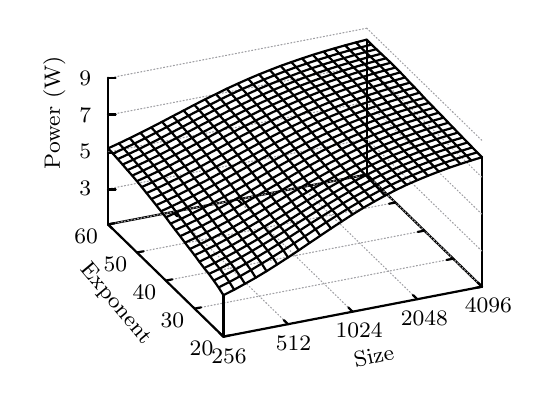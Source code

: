 \begin{footnotesize}
\definecolor{ca0a0a4}{RGB}{160,160,164}
\begin{tikzpicture}[y=0.80pt, x=0.80pt, yscale=-0.57, xscale=0.57, inner sep=0pt, outer sep=0pt]
\begin{scope}[draw=black,line join=bevel,line cap=rect,even odd rule,line width=0.800pt]
  \begin{scope}[cm={{1.0,0.0,0.0,1.0,(0.0,0.0)}},draw=black,line join=bevel,line cap=rect,line width=0.800pt]
  \end{scope}
  \begin{scope}[cm={{1.005,0.0,0.0,1.005,(0.0,0.0)}},draw=black,line join=bevel,line cap=rect,line width=0.800pt]
  \end{scope}
  \begin{scope}[cm={{1.005,0.0,0.0,1.005,(0.0,0.0)}},draw=black,line join=round,line cap=round,line width=0.800pt]
    \path[draw] (67.6,186.1) -- (271.5,146.8);
    \path[draw] (362.4,235.2) -- (271.5,146.8);
    \path[draw] (67.5,186.5) -- (67.5,70.5);
    \path[draw] (271.5,146.5) -- (271.5,40.5);
    \path[draw] (362.5,235.5) -- (362.5,133.5);
  \end{scope}
  \begin{scope}[cm={{1.005,0.0,0.0,1.005,(0.0,0.0)}},draw=ca0a0a4,dash pattern=on 0.40pt off 0.80pt,line join=round,line cap=round,line width=0.400pt]
    \path[draw] (158.5,274.6) -- (67.6,186.1);
  \end{scope}
  \begin{scope}[cm={{1.005,0.0,0.0,1.005,(0.0,0.0)}},draw=black,line join=round,line cap=round,line width=0.800pt]
    \path[draw] (158.5,274.6) -- (155.1,271.3);
    \path[draw] (67.6,186.1) -- (71.0,189.4);
  \end{scope}
  \begin{scope}[cm={{1.005,0.0,0.0,1.005,(0.0,0.0)}},draw=black,line join=bevel,line cap=rect,line width=0.800pt]
  \end{scope}
  \begin{scope}[cm={{1.005,0.0,0.0,1.005,(149.693,296.874)}},draw=black,line join=bevel,line cap=rect,line width=0.800pt]
  \end{scope}
  \begin{scope}[cm={{1.005,0.0,0.0,1.005,(149.693,296.874)}},draw=black,line join=bevel,line cap=rect,line width=0.800pt]
  \end{scope}
  \begin{scope}[cm={{1.005,0.0,0.0,1.005,(149.693,296.874)}},draw=black,line join=bevel,line cap=rect,line width=0.800pt]
  \end{scope}
  \begin{scope}[cm={{1.005,0.0,0.0,1.005,(149.693,296.874)}},draw=black,line join=bevel,line cap=rect,line width=0.800pt]
  \end{scope}
  \begin{scope}[cm={{1.005,0.0,0.0,1.005,(149.693,296.874)}},draw=black,line join=bevel,line cap=rect,line width=0.800pt]
  \end{scope}
  \begin{scope}[cm={{1.005,0.0,0.0,1.005,(149.693,296.874)}},draw=black,line join=bevel,line cap=rect,line width=0.800pt]
    \path[fill=black] (0.0,0.0) node[above right] () {256};
  \end{scope}
  \begin{scope}[cm={{1.005,0.0,0.0,1.005,(149.693,296.874)}},draw=black,line join=bevel,line cap=rect,line width=0.800pt]
  \end{scope}
  \begin{scope}[cm={{1.005,0.0,0.0,1.005,(0.0,0.0)}},draw=black,line join=bevel,line cap=rect,line width=0.800pt]
  \end{scope}
  \begin{scope}[cm={{1.005,0.0,0.0,1.005,(0.0,0.0)}},draw=ca0a0a4,dash pattern=on 0.40pt off 0.80pt,line join=round,line cap=round,line width=0.400pt]
    \path[draw] (209.5,264.8) -- (118.6,176.3);
  \end{scope}
  \begin{scope}[cm={{1.005,0.0,0.0,1.005,(0.0,0.0)}},draw=black,line join=round,line cap=round,line width=0.800pt]
    \path[draw] (209.5,264.8) -- (206.1,261.5);
    \path[draw] (118.6,176.3) -- (122.0,179.6);
  \end{scope}
  \begin{scope}[cm={{1.005,0.0,0.0,1.005,(0.0,0.0)}},draw=black,line join=bevel,line cap=rect,line width=0.800pt]
  \end{scope}
  \begin{scope}[cm={{1.005,0.0,0.0,1.005,(200.93,286.828)}},draw=black,line join=bevel,line cap=rect,line width=0.800pt]
  \end{scope}
  \begin{scope}[cm={{1.005,0.0,0.0,1.005,(200.93,286.828)}},draw=black,line join=bevel,line cap=rect,line width=0.800pt]
  \end{scope}
  \begin{scope}[cm={{1.005,0.0,0.0,1.005,(200.93,286.828)}},draw=black,line join=bevel,line cap=rect,line width=0.800pt]
  \end{scope}
  \begin{scope}[cm={{1.005,0.0,0.0,1.005,(200.93,286.828)}},draw=black,line join=bevel,line cap=rect,line width=0.800pt]
  \end{scope}
  \begin{scope}[cm={{1.005,0.0,0.0,1.005,(200.93,286.828)}},draw=black,line join=bevel,line cap=rect,line width=0.800pt]
  \end{scope}
  \begin{scope}[cm={{1.005,0.0,0.0,1.005,(200.93,286.828)}},draw=black,line join=bevel,line cap=rect,line width=0.800pt]
    \path[fill=black] (0.0,0.0) node[above right] () {512};
  \end{scope}
  \begin{scope}[cm={{1.005,0.0,0.0,1.005,(200.93,286.828)}},draw=black,line join=bevel,line cap=rect,line width=0.800pt]
  \end{scope}
  \begin{scope}[cm={{1.005,0.0,0.0,1.005,(0.0,0.0)}},draw=black,line join=bevel,line cap=rect,line width=0.800pt]
  \end{scope}
  \begin{scope}[cm={{1.005,0.0,0.0,1.005,(0.0,0.0)}},draw=ca0a0a4,dash pattern=on 0.40pt off 0.80pt,line join=round,line cap=round,line width=0.400pt]
    \path[draw] (260.4,254.9) -- (169.6,166.4);
  \end{scope}
  \begin{scope}[cm={{1.005,0.0,0.0,1.005,(0.0,0.0)}},draw=black,line join=round,line cap=round,line width=0.800pt]
    \path[draw] (260.4,254.9) -- (257.0,251.6);
    \path[draw] (169.6,166.4) -- (173.0,169.7);
  \end{scope}
  \begin{scope}[cm={{1.005,0.0,0.0,1.005,(0.0,0.0)}},draw=black,line join=bevel,line cap=rect,line width=0.800pt]
  \end{scope}
  \begin{scope}[cm={{1.005,0.0,0.0,1.005,(248.149,276.781)}},draw=black,line join=bevel,line cap=rect,line width=0.800pt]
  \end{scope}
  \begin{scope}[cm={{1.005,0.0,0.0,1.005,(248.149,276.781)}},draw=black,line join=bevel,line cap=rect,line width=0.800pt]
  \end{scope}
  \begin{scope}[cm={{1.005,0.0,0.0,1.005,(248.149,276.781)}},draw=black,line join=bevel,line cap=rect,line width=0.800pt]
  \end{scope}
  \begin{scope}[cm={{1.005,0.0,0.0,1.005,(248.149,276.781)}},draw=black,line join=bevel,line cap=rect,line width=0.800pt]
  \end{scope}
  \begin{scope}[cm={{1.005,0.0,0.0,1.005,(248.149,276.781)}},draw=black,line join=bevel,line cap=rect,line width=0.800pt]
  \end{scope}
  \begin{scope}[cm={{1.005,0.0,0.0,1.005,(248.149,276.781)}},draw=black,line join=bevel,line cap=rect,line width=0.800pt]
    \path[fill=black] (0.0,0.0) node[above right] () {1024};
  \end{scope}
  \begin{scope}[cm={{1.005,0.0,0.0,1.005,(248.149,276.781)}},draw=black,line join=bevel,line cap=rect,line width=0.800pt]
  \end{scope}
  \begin{scope}[cm={{1.005,0.0,0.0,1.005,(0.0,0.0)}},draw=black,line join=bevel,line cap=rect,line width=0.800pt]
  \end{scope}
  \begin{scope}[cm={{1.005,0.0,0.0,1.005,(0.0,0.0)}},draw=ca0a0a4,dash pattern=on 0.40pt off 0.80pt,line join=round,line cap=round,line width=0.400pt]
    \path[draw] (311.4,245.1) -- (220.5,156.6);
  \end{scope}
  \begin{scope}[cm={{1.005,0.0,0.0,1.005,(0.0,0.0)}},draw=black,line join=round,line cap=round,line width=0.800pt]
    \path[draw] (311.4,245.1) -- (308.0,241.8);
    \path[draw] (220.5,156.6) -- (223.9,159.9);
  \end{scope}
  \begin{scope}[cm={{1.005,0.0,0.0,1.005,(0.0,0.0)}},draw=black,line join=bevel,line cap=rect,line width=0.800pt]
  \end{scope}
  \begin{scope}[cm={{1.005,0.0,0.0,1.005,(299.888,266.735)}},draw=black,line join=bevel,line cap=rect,line width=0.800pt]
  \end{scope}
  \begin{scope}[cm={{1.005,0.0,0.0,1.005,(299.888,266.735)}},draw=black,line join=bevel,line cap=rect,line width=0.800pt]
  \end{scope}
  \begin{scope}[cm={{1.005,0.0,0.0,1.005,(299.888,266.735)}},draw=black,line join=bevel,line cap=rect,line width=0.800pt]
  \end{scope}
  \begin{scope}[cm={{1.005,0.0,0.0,1.005,(299.888,266.735)}},draw=black,line join=bevel,line cap=rect,line width=0.800pt]
  \end{scope}
  \begin{scope}[cm={{1.005,0.0,0.0,1.005,(299.888,266.735)}},draw=black,line join=bevel,line cap=rect,line width=0.800pt]
  \end{scope}
  \begin{scope}[cm={{1.005,0.0,0.0,1.005,(299.888,266.735)}},draw=black,line join=bevel,line cap=rect,line width=0.800pt]
    \path[fill=black] (0.0,0.0) node[above right] () {2048};
  \end{scope}
  \begin{scope}[cm={{1.005,0.0,0.0,1.005,(299.888,266.735)}},draw=black,line join=bevel,line cap=rect,line width=0.800pt]
  \end{scope}
  \begin{scope}[cm={{1.005,0.0,0.0,1.005,(0.0,0.0)}},draw=black,line join=bevel,line cap=rect,line width=0.800pt]
  \end{scope}
  \begin{scope}[cm={{1.005,0.0,0.0,1.005,(0.0,0.0)}},draw=ca0a0a4,dash pattern=on 0.40pt off 0.80pt,line join=round,line cap=round,line width=0.400pt]
    \path[draw] (362.4,235.2) -- (271.5,146.8);
  \end{scope}
  \begin{scope}[cm={{1.005,0.0,0.0,1.005,(0.0,0.0)}},draw=black,line join=round,line cap=round,line width=0.800pt]
    \path[draw] (362.4,235.2) -- (359.0,231.9);
    \path[draw] (271.5,146.8) -- (274.9,150.1);
  \end{scope}
  \begin{scope}[cm={{1.005,0.0,0.0,1.005,(0.0,0.0)}},draw=black,line join=bevel,line cap=rect,line width=0.800pt]
  \end{scope}
  \begin{scope}[cm={{1.005,0.0,0.0,1.005,(350.623,256.688)}},draw=black,line join=bevel,line cap=rect,line width=0.800pt]
  \end{scope}
  \begin{scope}[cm={{1.005,0.0,0.0,1.005,(350.623,256.688)}},draw=black,line join=bevel,line cap=rect,line width=0.800pt]
  \end{scope}
  \begin{scope}[cm={{1.005,0.0,0.0,1.005,(350.623,256.688)}},draw=black,line join=bevel,line cap=rect,line width=0.800pt]
  \end{scope}
  \begin{scope}[cm={{1.005,0.0,0.0,1.005,(350.623,256.688)}},draw=black,line join=bevel,line cap=rect,line width=0.800pt]
  \end{scope}
  \begin{scope}[cm={{1.005,0.0,0.0,1.005,(350.623,256.688)}},draw=black,line join=bevel,line cap=rect,line width=0.800pt]
  \end{scope}
  \begin{scope}[cm={{1.005,0.0,0.0,1.005,(350.623,256.688)}},draw=black,line join=bevel,line cap=rect,line width=0.800pt]
    \path[fill=black] (0.0,0.0) node[above right] () {4096};
  \end{scope}
  \begin{scope}[cm={{1.005,0.0,0.0,1.005,(350.623,256.688)}},draw=black,line join=bevel,line cap=rect,line width=0.800pt]
  \end{scope}
  \begin{scope}[cm={{1.005,0.0,0.0,1.005,(0.0,0.0)}},draw=black,line join=bevel,line cap=rect,line width=0.800pt]
  \end{scope}
  \begin{scope}[cm={{1.005,0.0,0.0,1.005,(0.0,0.0)}},draw=ca0a0a4,dash pattern=on 0.40pt off 0.80pt,line join=round,line cap=round,line width=0.400pt]
    \path[draw] (158.5,274.6) -- (362.4,235.2);
  \end{scope}
  \begin{scope}[cm={{1.005,0.0,0.0,1.005,(0.0,0.0)}},draw=black,line join=round,line cap=round,line width=0.800pt]
    \path[draw] (158.5,274.6) -- (163.6,273.6);
    \path[draw] (362.4,235.2) -- (357.2,236.2);
  \end{scope}
  \begin{scope}[cm={{1.005,0.0,0.0,1.005,(0.0,0.0)}},draw=black,line join=bevel,line cap=rect,line width=0.800pt]
  \end{scope}
  \begin{scope}[cm={{1.005,0.0,0.0,1.005,(132.614,290.847)}},draw=black,line join=bevel,line cap=rect,line width=0.800pt]
  \end{scope}
  \begin{scope}[cm={{1.005,0.0,0.0,1.005,(132.614,290.847)}},draw=black,line join=bevel,line cap=rect,line width=0.800pt]
  \end{scope}
  \begin{scope}[cm={{1.005,0.0,0.0,1.005,(132.614,290.847)}},draw=black,line join=bevel,line cap=rect,line width=0.800pt]
  \end{scope}
  \begin{scope}[cm={{1.005,0.0,0.0,1.005,(132.614,290.847)}},draw=black,line join=bevel,line cap=rect,line width=0.800pt]
  \end{scope}
  \begin{scope}[cm={{1.005,0.0,0.0,1.005,(132.614,290.847)}},draw=black,line join=bevel,line cap=rect,line width=0.800pt]
  \end{scope}
  \begin{scope}[cm={{1.005,0.0,0.0,1.005,(132.614,290.847)}},draw=black,line join=bevel,line cap=rect,line width=0.800pt]
    \path[fill=black] (0.0,0.0) node[above right] () {20};
  \end{scope}
  \begin{scope}[cm={{1.005,0.0,0.0,1.005,(132.614,290.847)}},draw=black,line join=bevel,line cap=rect,line width=0.800pt]
  \end{scope}
  \begin{scope}[cm={{1.005,0.0,0.0,1.005,(0.0,0.0)}},draw=black,line join=bevel,line cap=rect,line width=0.800pt]
  \end{scope}
  \begin{scope}[cm={{1.005,0.0,0.0,1.005,(0.0,0.0)}},draw=ca0a0a4,dash pattern=on 0.40pt off 0.80pt,line join=round,line cap=round,line width=0.400pt]
    \path[draw] (135.8,252.5) -- (339.7,213.1);
  \end{scope}
  \begin{scope}[cm={{1.005,0.0,0.0,1.005,(0.0,0.0)}},draw=black,line join=round,line cap=round,line width=0.800pt]
    \path[draw] (135.8,252.5) -- (140.9,251.5);
    \path[draw] (339.7,213.1) -- (334.5,214.1);
  \end{scope}
  \begin{scope}[cm={{1.005,0.0,0.0,1.005,(0.0,0.0)}},draw=black,line join=bevel,line cap=rect,line width=0.800pt]
  \end{scope}
  \begin{scope}[cm={{1.005,0.0,0.0,1.005,(109.507,268.744)}},draw=black,line join=bevel,line cap=rect,line width=0.800pt]
  \end{scope}
  \begin{scope}[cm={{1.005,0.0,0.0,1.005,(109.507,268.744)}},draw=black,line join=bevel,line cap=rect,line width=0.800pt]
  \end{scope}
  \begin{scope}[cm={{1.005,0.0,0.0,1.005,(109.507,268.744)}},draw=black,line join=bevel,line cap=rect,line width=0.800pt]
  \end{scope}
  \begin{scope}[cm={{1.005,0.0,0.0,1.005,(109.507,268.744)}},draw=black,line join=bevel,line cap=rect,line width=0.800pt]
  \end{scope}
  \begin{scope}[cm={{1.005,0.0,0.0,1.005,(109.507,268.744)}},draw=black,line join=bevel,line cap=rect,line width=0.800pt]
  \end{scope}
  \begin{scope}[cm={{1.005,0.0,0.0,1.005,(109.507,268.744)}},draw=black,line join=bevel,line cap=rect,line width=0.800pt]
    \path[fill=black] (0.0,0.0) node[above right] () {30};
  \end{scope}
  \begin{scope}[cm={{1.005,0.0,0.0,1.005,(109.507,268.744)}},draw=black,line join=bevel,line cap=rect,line width=0.800pt]
  \end{scope}
  \begin{scope}[cm={{1.005,0.0,0.0,1.005,(0.0,0.0)}},draw=black,line join=bevel,line cap=rect,line width=0.800pt]
  \end{scope}
  \begin{scope}[cm={{1.005,0.0,0.0,1.005,(0.0,0.0)}},draw=ca0a0a4,dash pattern=on 0.40pt off 0.80pt,line join=round,line cap=round,line width=0.400pt]
    \path[draw] (113.1,230.4) -- (316.9,191.0);
  \end{scope}
  \begin{scope}[cm={{1.005,0.0,0.0,1.005,(0.0,0.0)}},draw=black,line join=round,line cap=round,line width=0.800pt]
    \path[draw] (113.1,230.4) -- (118.2,229.4);
    \path[draw] (316.9,191.0) -- (311.8,192.0);
  \end{scope}
  \begin{scope}[cm={{1.005,0.0,0.0,1.005,(0.0,0.0)}},draw=black,line join=bevel,line cap=rect,line width=0.800pt]
  \end{scope}
  \begin{scope}[cm={{1.005,0.0,0.0,1.005,(87.405,246.642)}},draw=black,line join=bevel,line cap=rect,line width=0.800pt]
  \end{scope}
  \begin{scope}[cm={{1.005,0.0,0.0,1.005,(87.405,246.642)}},draw=black,line join=bevel,line cap=rect,line width=0.800pt]
  \end{scope}
  \begin{scope}[cm={{1.005,0.0,0.0,1.005,(87.405,246.642)}},draw=black,line join=bevel,line cap=rect,line width=0.800pt]
  \end{scope}
  \begin{scope}[cm={{1.005,0.0,0.0,1.005,(87.405,246.642)}},draw=black,line join=bevel,line cap=rect,line width=0.800pt]
  \end{scope}
  \begin{scope}[cm={{1.005,0.0,0.0,1.005,(87.405,246.642)}},draw=black,line join=bevel,line cap=rect,line width=0.800pt]
  \end{scope}
  \begin{scope}[cm={{1.005,0.0,0.0,1.005,(87.405,246.642)}},draw=black,line join=bevel,line cap=rect,line width=0.800pt]
    \path[fill=black] (0.0,0.0) node[above right] () {40};
  \end{scope}
  \begin{scope}[cm={{1.005,0.0,0.0,1.005,(87.405,246.642)}},draw=black,line join=bevel,line cap=rect,line width=0.800pt]
  \end{scope}
  \begin{scope}[cm={{1.005,0.0,0.0,1.005,(0.0,0.0)}},draw=black,line join=bevel,line cap=rect,line width=0.800pt]
  \end{scope}
  \begin{scope}[cm={{1.005,0.0,0.0,1.005,(0.0,0.0)}},draw=ca0a0a4,dash pattern=on 0.40pt off 0.80pt,line join=round,line cap=round,line width=0.400pt]
    \path[draw] (90.3,208.2) -- (294.2,168.8);
  \end{scope}
  \begin{scope}[cm={{1.005,0.0,0.0,1.005,(0.0,0.0)}},draw=black,line join=round,line cap=round,line width=0.800pt]
    \path[draw] (90.3,208.2) -- (95.5,207.3);
    \path[draw] (294.2,168.8) -- (289.1,169.8);
  \end{scope}
  \begin{scope}[cm={{1.005,0.0,0.0,1.005,(0.0,0.0)}},draw=black,line join=bevel,line cap=rect,line width=0.800pt]
  \end{scope}
  \begin{scope}[cm={{1.005,0.0,0.0,1.005,(64.298,224.54)}},draw=black,line join=bevel,line cap=rect,line width=0.800pt]
  \end{scope}
  \begin{scope}[cm={{1.005,0.0,0.0,1.005,(64.298,224.54)}},draw=black,line join=bevel,line cap=rect,line width=0.800pt]
  \end{scope}
  \begin{scope}[cm={{1.005,0.0,0.0,1.005,(64.298,224.54)}},draw=black,line join=bevel,line cap=rect,line width=0.800pt]
  \end{scope}
  \begin{scope}[cm={{1.005,0.0,0.0,1.005,(64.298,224.54)}},draw=black,line join=bevel,line cap=rect,line width=0.800pt]
  \end{scope}
  \begin{scope}[cm={{1.005,0.0,0.0,1.005,(64.298,224.54)}},draw=black,line join=bevel,line cap=rect,line width=0.800pt]
  \end{scope}
  \begin{scope}[cm={{1.005,0.0,0.0,1.005,(64.298,224.54)}},draw=black,line join=bevel,line cap=rect,line width=0.800pt]
    \path[fill=black] (0.0,0.0) node[above right] () {50};
  \end{scope}
  \begin{scope}[cm={{1.005,0.0,0.0,1.005,(64.298,224.54)}},draw=black,line join=bevel,line cap=rect,line width=0.800pt]
  \end{scope}
  \begin{scope}[cm={{1.005,0.0,0.0,1.005,(0.0,0.0)}},draw=black,line join=bevel,line cap=rect,line width=0.800pt]
  \end{scope}
  \begin{scope}[cm={{1.005,0.0,0.0,1.005,(0.0,0.0)}},draw=ca0a0a4,dash pattern=on 0.40pt off 0.80pt,line join=round,line cap=round,line width=0.400pt]
    \path[draw] (67.6,186.1) -- (271.5,146.8);
  \end{scope}
  \begin{scope}[cm={{1.005,0.0,0.0,1.005,(0.0,0.0)}},draw=black,line join=round,line cap=round,line width=0.800pt]
    \path[draw] (67.6,186.1) -- (72.8,185.1);
    \path[draw] (271.5,146.8) -- (266.4,147.8);
  \end{scope}
  \begin{scope}[cm={{1.005,0.0,0.0,1.005,(0.0,0.0)}},draw=black,line join=bevel,line cap=rect,line width=0.800pt]
  \end{scope}
  \begin{scope}[cm={{1.005,0.0,0.0,1.005,(41.191,202.437)}},draw=black,line join=bevel,line cap=rect,line width=0.800pt]
  \end{scope}
  \begin{scope}[cm={{1.005,0.0,0.0,1.005,(41.191,202.437)}},draw=black,line join=bevel,line cap=rect,line width=0.800pt]
  \end{scope}
  \begin{scope}[cm={{1.005,0.0,0.0,1.005,(41.191,202.437)}},draw=black,line join=bevel,line cap=rect,line width=0.800pt]
  \end{scope}
  \begin{scope}[cm={{1.005,0.0,0.0,1.005,(41.191,202.437)}},draw=black,line join=bevel,line cap=rect,line width=0.800pt]
  \end{scope}
  \begin{scope}[cm={{1.005,0.0,0.0,1.005,(41.191,202.437)}},draw=black,line join=bevel,line cap=rect,line width=0.800pt]
  \end{scope}
  \begin{scope}[cm={{1.005,0.0,0.0,1.005,(41.191,202.437)}},draw=black,line join=bevel,line cap=rect,line width=0.800pt]
    \path[fill=black] (0.0,0.0) node[above right] () {60};
  \end{scope}
  \begin{scope}[cm={{1.005,0.0,0.0,1.005,(41.191,202.437)}},draw=black,line join=bevel,line cap=rect,line width=0.800pt]
  \end{scope}
  \begin{scope}[cm={{1.005,0.0,0.0,1.005,(0.0,0.0)}},draw=black,line join=bevel,line cap=rect,line width=0.800pt]
  \end{scope}
  \begin{scope}[cm={{1.005,0.0,0.0,1.005,(0.0,0.0)}},draw=ca0a0a4,dash pattern=on 0.40pt off 0.80pt,line join=round,line cap=round,line width=0.400pt]
    \path[draw] (67.6,158.1) -- (271.5,118.8);
    \path[draw] (271.5,118.8) -- (271.5,118.8) -- (362.4,207.2);
  \end{scope}
  \begin{scope}[cm={{1.005,0.0,0.0,1.005,(0.0,0.0)}},draw=black,line join=round,line cap=round,line width=0.800pt]
    \path[draw] (67.5,158.5) -- (73.5,158.5);
  \end{scope}
  \begin{scope}[cm={{1.005,0.0,0.0,1.005,(0.0,0.0)}},draw=black,line join=bevel,line cap=rect,line width=0.800pt]
  \end{scope}
  \begin{scope}[cm={{1.005,0.0,0.0,1.005,(45.209,164.26)}},draw=black,line join=bevel,line cap=rect,line width=0.800pt]
  \end{scope}
  \begin{scope}[cm={{1.005,0.0,0.0,1.005,(45.209,164.26)}},draw=black,line join=bevel,line cap=rect,line width=0.800pt]
  \end{scope}
  \begin{scope}[cm={{1.005,0.0,0.0,1.005,(45.209,164.26)}},draw=black,line join=bevel,line cap=rect,line width=0.800pt]
  \end{scope}
  \begin{scope}[cm={{1.005,0.0,0.0,1.005,(45.209,164.26)}},draw=black,line join=bevel,line cap=rect,line width=0.800pt]
  \end{scope}
  \begin{scope}[cm={{1.005,0.0,0.0,1.005,(45.209,164.26)}},draw=black,line join=bevel,line cap=rect,line width=0.800pt]
  \end{scope}
  \begin{scope}[cm={{1.005,0.0,0.0,1.005,(45.209,164.26)}},draw=black,line join=bevel,line cap=rect,line width=0.800pt]
    \path[fill=black] (0.0,0.0) node[above right] () {3};
  \end{scope}
  \begin{scope}[cm={{1.005,0.0,0.0,1.005,(45.209,164.26)}},draw=black,line join=bevel,line cap=rect,line width=0.800pt]
  \end{scope}
  \begin{scope}[cm={{1.005,0.0,0.0,1.005,(0.0,0.0)}},draw=black,line join=bevel,line cap=rect,line width=0.800pt]
  \end{scope}
  \begin{scope}[cm={{1.005,0.0,0.0,1.005,(0.0,0.0)}},draw=ca0a0a4,dash pattern=on 0.40pt off 0.80pt,line join=round,line cap=round,line width=0.400pt]
    \path[draw] (67.6,129.1) -- (271.5,89.7);
    \path[draw] (271.5,89.7) -- (271.5,89.7) -- (362.4,178.1);
  \end{scope}
  \begin{scope}[cm={{1.005,0.0,0.0,1.005,(0.0,0.0)}},draw=black,line join=round,line cap=round,line width=0.800pt]
    \path[draw] (67.5,129.5) -- (73.5,129.5);
  \end{scope}
  \begin{scope}[cm={{1.005,0.0,0.0,1.005,(0.0,0.0)}},draw=black,line join=bevel,line cap=rect,line width=0.800pt]
  \end{scope}
  \begin{scope}[cm={{1.005,0.0,0.0,1.005,(45.209,135.126)}},draw=black,line join=bevel,line cap=rect,line width=0.800pt]
  \end{scope}
  \begin{scope}[cm={{1.005,0.0,0.0,1.005,(45.209,135.126)}},draw=black,line join=bevel,line cap=rect,line width=0.800pt]
  \end{scope}
  \begin{scope}[cm={{1.005,0.0,0.0,1.005,(45.209,135.126)}},draw=black,line join=bevel,line cap=rect,line width=0.800pt]
  \end{scope}
  \begin{scope}[cm={{1.005,0.0,0.0,1.005,(45.209,135.126)}},draw=black,line join=bevel,line cap=rect,line width=0.800pt]
  \end{scope}
  \begin{scope}[cm={{1.005,0.0,0.0,1.005,(45.209,135.126)}},draw=black,line join=bevel,line cap=rect,line width=0.800pt]
  \end{scope}
  \begin{scope}[cm={{1.005,0.0,0.0,1.005,(45.209,135.126)}},draw=black,line join=bevel,line cap=rect,line width=0.800pt]
    \path[fill=black] (0.0,0.0) node[above right] () {5};
  \end{scope}
  \begin{scope}[cm={{1.005,0.0,0.0,1.005,(45.209,135.126)}},draw=black,line join=bevel,line cap=rect,line width=0.800pt]
  \end{scope}
  \begin{scope}[cm={{1.005,0.0,0.0,1.005,(0.0,0.0)}},draw=black,line join=bevel,line cap=rect,line width=0.800pt]
  \end{scope}
  \begin{scope}[cm={{1.005,0.0,0.0,1.005,(0.0,0.0)}},draw=ca0a0a4,dash pattern=on 0.40pt off 0.80pt,line join=round,line cap=round,line width=0.400pt]
    \path[draw] (67.6,99.9) -- (271.5,60.5);
    \path[draw] (271.5,60.5) -- (271.5,60.5) -- (362.4,149.0);
  \end{scope}
  \begin{scope}[cm={{1.005,0.0,0.0,1.005,(0.0,0.0)}},draw=black,line join=round,line cap=round,line width=0.800pt]
    \path[draw] (67.5,99.5) -- (73.5,99.5);
  \end{scope}
  \begin{scope}[cm={{1.005,0.0,0.0,1.005,(0.0,0.0)}},draw=black,line join=bevel,line cap=rect,line width=0.800pt]
  \end{scope}
  \begin{scope}[cm={{1.005,0.0,0.0,1.005,(45.209,105.991)}},draw=black,line join=bevel,line cap=rect,line width=0.800pt]
  \end{scope}
  \begin{scope}[cm={{1.005,0.0,0.0,1.005,(45.209,105.991)}},draw=black,line join=bevel,line cap=rect,line width=0.800pt]
  \end{scope}
  \begin{scope}[cm={{1.005,0.0,0.0,1.005,(45.209,105.991)}},draw=black,line join=bevel,line cap=rect,line width=0.800pt]
  \end{scope}
  \begin{scope}[cm={{1.005,0.0,0.0,1.005,(45.209,105.991)}},draw=black,line join=bevel,line cap=rect,line width=0.800pt]
  \end{scope}
  \begin{scope}[cm={{1.005,0.0,0.0,1.005,(45.209,105.991)}},draw=black,line join=bevel,line cap=rect,line width=0.800pt]
  \end{scope}
  \begin{scope}[cm={{1.005,0.0,0.0,1.005,(45.209,105.991)}},draw=black,line join=bevel,line cap=rect,line width=0.800pt]
    \path[fill=black] (0.0,0.0) node[above right] () {7};
  \end{scope}
  \begin{scope}[cm={{1.005,0.0,0.0,1.005,(45.209,105.991)}},draw=black,line join=bevel,line cap=rect,line width=0.800pt]
  \end{scope}
  \begin{scope}[cm={{1.005,0.0,0.0,1.005,(0.0,0.0)}},draw=black,line join=bevel,line cap=rect,line width=0.800pt]
  \end{scope}
  \begin{scope}[cm={{1.005,0.0,0.0,1.005,(0.0,0.0)}},draw=ca0a0a4,dash pattern=on 0.40pt off 0.80pt,line join=round,line cap=round,line width=0.400pt]
    \path[draw] (67.6,70.8) -- (271.5,31.4);
    \path[draw] (271.5,31.4) -- (271.5,31.4) -- (362.4,119.9);
  \end{scope}
  \begin{scope}[cm={{1.005,0.0,0.0,1.005,(0.0,0.0)}},draw=black,line join=round,line cap=round,line width=0.800pt]
    \path[draw] (67.5,70.5) -- (73.5,70.5);
  \end{scope}
  \begin{scope}[cm={{1.005,0.0,0.0,1.005,(0.0,0.0)}},draw=black,line join=bevel,line cap=rect,line width=0.800pt]
  \end{scope}
  \begin{scope}[cm={{1.005,0.0,0.0,1.005,(45.209,76.856)}},draw=black,line join=bevel,line cap=rect,line width=0.800pt]
  \end{scope}
  \begin{scope}[cm={{1.005,0.0,0.0,1.005,(45.209,76.856)}},draw=black,line join=bevel,line cap=rect,line width=0.800pt]
  \end{scope}
  \begin{scope}[cm={{1.005,0.0,0.0,1.005,(45.209,76.856)}},draw=black,line join=bevel,line cap=rect,line width=0.800pt]
  \end{scope}
  \begin{scope}[cm={{1.005,0.0,0.0,1.005,(45.209,76.856)}},draw=black,line join=bevel,line cap=rect,line width=0.800pt]
  \end{scope}
  \begin{scope}[cm={{1.005,0.0,0.0,1.005,(45.209,76.856)}},draw=black,line join=bevel,line cap=rect,line width=0.800pt]
  \end{scope}
  \begin{scope}[cm={{1.005,0.0,0.0,1.005,(45.209,76.856)}},draw=black,line join=bevel,line cap=rect,line width=0.800pt]
    \path[fill=black] (0.0,0.0) node[above right] () {9};
  \end{scope}
  \begin{scope}[cm={{1.005,0.0,0.0,1.005,(45.209,76.856)}},draw=black,line join=bevel,line cap=rect,line width=0.800pt]
  \end{scope}
  \begin{scope}[cm={{0.0,-1.005,1.005,0.0,(24.614,149.191)}},draw=black,line join=bevel,line cap=rect,line width=0.800pt]
  \end{scope}
  \begin{scope}[cm={{0.0,-1.005,1.005,0.0,(24.614,149.191)}},draw=black,line join=bevel,line cap=rect,line width=0.800pt]
  \end{scope}
  \begin{scope}[cm={{0.0,-1.005,1.005,0.0,(24.614,149.191)}},draw=black,line join=bevel,line cap=rect,line width=0.800pt]
  \end{scope}
  \begin{scope}[cm={{0.0,-1.005,1.005,0.0,(24.614,149.191)}},draw=black,line join=bevel,line cap=rect,line width=0.800pt]
  \end{scope}
  \begin{scope}[cm={{0.0,-1.005,1.005,0.0,(24.614,149.191)}},draw=black,line join=bevel,line cap=rect,line width=0.800pt]
  \end{scope}
  \begin{scope}[cm={{0.0,-1.005,1.005,0.0,(16.614,143.163)}},draw=black,line join=bevel,line cap=rect,line width=0.800pt]
    \path[fill=black] (0.0,0.0) node[above right] () {\rotatebox{90}{Power (W)}};
  \end{scope}
  \begin{scope}[cm={{0.0,-1.005,1.005,0.0,(24.614,149.191)}},draw=black,line join=bevel,line cap=rect,line width=0.800pt]
  \end{scope}
  \begin{scope}[cm={{1.005,0.0,0.0,1.005,(0.0,0.0)}},draw=black,line join=bevel,line cap=rect,line width=0.800pt]
  \end{scope}
  \begin{scope}[cm={{1.005,0.0,0.0,1.005,(0.0,0.0)}},draw=black,line join=bevel,line cap=rect,line width=0.800pt]
  \end{scope}
  \begin{scope}[cm={{1.005,0.0,0.0,1.005,(0.0,0.0)}},draw=black,line join=bevel,line cap=rect,line width=0.800pt]
  \end{scope}
  \begin{scope}[cm={{1.005,0.0,0.0,1.005,(0.0,0.0)}},draw=black,line join=round,line cap=round,line width=0.800pt]
    \path[draw] (362.4,133.1) -- (358.6,129.3) -- (358.6,129.3) --
      (354.8,125.4) -- (354.8,125.4) -- (351.0,121.5) --
      (351.0,121.5) -- (347.2,117.6) -- (347.2,117.6) --
      (343.4,113.7) -- (343.4,113.7) -- (339.7,109.8) --
      (339.7,109.8) -- (335.9,105.9) -- (335.9,105.9) --
      (332.1,101.9) -- (332.1,101.9) -- (328.3,98.0) --
      (328.3,98.0) -- (324.5,94.1) -- (324.5,94.1) --
      (320.7,90.2) -- (320.7,90.2) -- (316.9,86.3) --
      (316.9,86.3) -- (313.2,82.2) -- (313.2,82.2) --
      (309.4,78.2) -- (309.4,78.2) -- (305.6,74.3) --
      (305.6,74.3) -- (301.8,70.2) -- (301.8,70.2) --
      (298.0,66.2) -- (298.0,66.2) -- (294.2,62.4) --
      (294.2,62.4) -- (290.5,58.6) -- (290.5,58.6) --
      (286.7,55.1) -- (286.7,55.1) -- (282.9,51.5) --
      (282.9,51.5) -- (279.1,47.9) -- (279.1,47.9) --
      (275.3,44.3) -- (275.3,44.3) -- (271.5,40.4);
    \path[draw] (353.9,135.7) -- (350.1,131.8) -- (350.1,131.8) --
      (346.3,128.0) -- (346.3,128.0) -- (342.5,124.1) --
      (342.5,124.1) -- (338.7,120.1) -- (338.7,120.1) --
      (334.9,116.2) -- (334.9,116.2) -- (331.2,112.3) --
      (331.2,112.3) -- (327.4,108.4) -- (327.4,108.4) --
      (323.6,104.4) -- (323.6,104.4) -- (319.8,100.5) --
      (319.8,100.5) -- (316.0,96.6) -- (316.0,96.6) --
      (312.2,92.6) -- (312.2,92.6) -- (308.4,88.7) --
      (308.4,88.7) -- (304.7,84.7) -- (304.7,84.7) --
      (300.9,80.6) -- (300.9,80.6) -- (297.1,76.7) --
      (297.1,76.7) -- (293.3,72.6) -- (293.3,72.6) --
      (289.5,68.6) -- (289.5,68.6) -- (285.7,64.7) --
      (285.7,64.7) -- (282.0,60.9) -- (282.0,60.9) --
      (278.2,57.4) -- (278.2,57.4) -- (274.4,53.8) --
      (274.4,53.8) -- (270.6,50.2) -- (270.6,50.2) --
      (266.8,46.5) -- (266.8,46.5) -- (263.0,42.6);
    \path[draw] (345.4,138.4) -- (341.6,134.5) -- (341.6,134.5) --
      (337.8,130.7) -- (337.8,130.7) -- (334.0,126.8) --
      (334.0,126.8) -- (330.2,122.8) -- (330.2,122.8) --
      (326.4,118.9) -- (326.4,118.9) -- (322.7,115.0) --
      (322.7,115.0) -- (318.9,111.0) -- (318.9,111.0) --
      (315.1,107.1) -- (315.1,107.1) -- (311.3,103.2) --
      (311.3,103.2) -- (307.5,99.2) -- (307.5,99.2) --
      (303.7,95.2) -- (303.7,95.2) -- (299.9,91.3) --
      (299.9,91.3) -- (296.2,87.2) -- (296.2,87.2) --
      (292.4,83.2) -- (292.4,83.2) -- (288.6,79.2) --
      (288.6,79.2) -- (284.8,75.1) -- (284.8,75.1) --
      (281.0,71.0) -- (281.0,71.0) -- (277.2,67.1) --
      (277.2,67.1) -- (273.5,63.4) -- (273.5,63.4) --
      (269.7,59.7) -- (269.7,59.7) -- (265.9,56.2) --
      (265.9,56.2) -- (262.1,52.5) -- (262.1,52.5) --
      (258.3,48.8) -- (258.3,48.8) -- (254.5,44.9);
    \path[draw] (336.9,141.3) -- (333.1,137.4) -- (333.1,137.4) --
      (329.3,133.5) -- (329.3,133.5) -- (325.5,129.6) --
      (325.5,129.6) -- (321.7,125.7) -- (321.7,125.7) --
      (317.9,121.8) -- (317.9,121.8) -- (314.2,117.8) --
      (314.2,117.8) -- (310.4,113.9) -- (310.4,113.9) --
      (306.6,109.9) -- (306.6,109.9) -- (302.8,105.9) --
      (302.8,105.9) -- (299.0,101.9) -- (299.0,101.9) --
      (295.2,97.9) -- (295.2,97.9) -- (291.4,94.0) --
      (291.4,94.0) -- (287.7,89.9) -- (287.7,89.9) --
      (283.9,85.8) -- (283.9,85.8) -- (280.1,81.8) --
      (280.1,81.8) -- (276.3,77.7) -- (276.3,77.7) --
      (272.5,73.6) -- (272.5,73.6) -- (268.7,69.7) --
      (268.7,69.7) -- (265.0,65.9) -- (265.0,65.9) --
      (261.2,62.3) -- (261.2,62.3) -- (257.4,58.7) --
      (257.4,58.7) -- (253.6,55.0) -- (253.6,55.0) --
      (249.8,51.2) -- (249.8,51.2) -- (246.0,47.3);
    \path[draw] (328.4,144.4) -- (324.6,140.5) -- (324.6,140.5) --
      (320.8,136.6) -- (320.8,136.6) -- (317.0,132.7) --
      (317.0,132.7) -- (313.2,128.7) -- (313.2,128.7) --
      (309.4,124.8) -- (309.4,124.8) -- (305.7,120.9) --
      (305.7,120.9) -- (301.9,116.9) -- (301.9,116.9) --
      (298.1,112.9) -- (298.1,112.9) -- (294.3,108.9) --
      (294.3,108.9) -- (290.5,104.8) -- (290.5,104.8) --
      (286.7,100.8) -- (286.7,100.8) -- (282.9,96.8) --
      (282.9,96.8) -- (279.2,92.7) -- (279.2,92.7) --
      (275.4,88.6) -- (275.4,88.6) -- (271.6,84.6) --
      (271.6,84.6) -- (267.8,80.4) -- (267.8,80.4) --
      (264.0,76.3) -- (264.0,76.3) -- (260.2,72.4) --
      (260.2,72.4) -- (256.5,68.6) -- (256.5,68.6) --
      (252.7,64.9) -- (252.7,64.9) -- (248.9,61.3) --
      (248.9,61.3) -- (245.1,57.5) -- (245.1,57.5) --
      (241.3,53.8) -- (241.3,53.8) -- (237.5,49.8);
    \path[draw] (319.9,147.7) -- (316.1,143.8) -- (316.1,143.8) --
      (312.3,139.8) -- (312.3,139.8) -- (308.5,135.9) --
      (308.5,135.9) -- (304.7,132.0) -- (304.7,132.0) --
      (300.9,128.1) -- (300.9,128.1) -- (297.2,124.1) --
      (297.2,124.1) -- (293.4,120.1) -- (293.4,120.1) --
      (289.6,116.0) -- (289.6,116.0) -- (285.8,112.0) --
      (285.8,112.0) -- (282.0,107.9) -- (282.0,107.9) --
      (278.2,103.9) -- (278.2,103.9) -- (274.4,99.8) --
      (274.4,99.8) -- (270.7,95.7) -- (270.7,95.7) --
      (266.9,91.6) -- (266.9,91.6) -- (263.1,87.5) --
      (263.1,87.5) -- (259.3,83.3) -- (259.3,83.3) --
      (255.5,79.2) -- (255.5,79.2) -- (251.7,75.2) --
      (251.7,75.2) -- (248.0,71.4) -- (248.0,71.4) --
      (244.2,67.7) -- (244.2,67.7) -- (240.4,64.0) --
      (240.4,64.0) -- (236.6,60.2) -- (236.6,60.2) --
      (232.8,56.4) -- (232.8,56.4) -- (229.0,52.4);
    \path[draw] (311.4,151.2) -- (307.6,147.3) -- (307.6,147.3) --
      (303.8,143.3) -- (303.8,143.3) -- (300.0,139.4) --
      (300.0,139.4) -- (296.2,135.5) -- (296.2,135.5) --
      (292.4,131.5) -- (292.4,131.5) -- (288.7,127.6) --
      (288.7,127.6) -- (284.9,123.5) -- (284.9,123.5) --
      (281.1,119.4) -- (281.1,119.4) -- (277.3,115.3) --
      (277.3,115.3) -- (273.5,111.2) -- (273.5,111.2) --
      (269.7,107.1) -- (269.7,107.1) -- (265.9,103.1) --
      (265.9,103.1) -- (262.2,98.9) -- (262.2,98.9) --
      (258.4,94.7) -- (258.4,94.7) -- (254.6,90.6) --
      (254.6,90.6) -- (250.8,86.4) -- (250.8,86.4) --
      (247.0,82.3) -- (247.0,82.3) -- (243.2,78.3) --
      (243.2,78.3) -- (239.5,74.4) -- (239.5,74.4) --
      (235.7,70.6) -- (235.7,70.6) -- (231.9,66.9) --
      (231.9,66.9) -- (228.1,63.0) -- (228.1,63.0) --
      (224.3,59.2) -- (224.3,59.2) -- (220.5,55.2);
    \path[draw] (302.9,154.9) -- (299.1,151.0) -- (299.1,151.0) --
      (295.3,147.1) -- (295.3,147.1) -- (291.5,143.1) --
      (291.5,143.1) -- (287.7,139.2) -- (287.7,139.2) --
      (283.9,135.2) -- (283.9,135.2) -- (280.2,131.2) --
      (280.2,131.2) -- (276.4,127.1) -- (276.4,127.1) --
      (272.6,123.0) -- (272.6,123.0) -- (268.8,118.9) --
      (268.8,118.9) -- (265.0,114.7) -- (265.0,114.7) --
      (261.2,110.6) -- (261.2,110.6) -- (257.4,106.5) --
      (257.4,106.5) -- (253.7,102.3) -- (253.7,102.3) --
      (249.9,98.1) -- (249.9,98.1) -- (246.1,93.9) --
      (246.1,93.9) -- (242.3,89.7) -- (242.3,89.7) --
      (238.5,85.5) -- (238.5,85.5) -- (234.7,81.4) --
      (234.7,81.4) -- (231.0,77.5) -- (231.0,77.5) --
      (227.2,73.7) -- (227.2,73.7) -- (223.4,69.9) --
      (223.4,69.9) -- (219.6,66.0) -- (219.6,66.0) --
      (215.8,62.1) -- (215.8,62.1) -- (212.1,58.1);
    \path[draw] (294.4,159.0) -- (290.6,155.0) -- (290.6,155.0) --
      (286.8,151.1) -- (286.8,151.1) -- (283.0,147.1) --
      (283.0,147.1) -- (279.2,143.1) -- (279.2,143.1) --
      (275.4,139.2) -- (275.4,139.2) -- (271.7,135.2) --
      (271.7,135.2) -- (267.9,131.0) -- (267.9,131.0) --
      (264.1,126.8) -- (264.1,126.8) -- (260.3,122.6) --
      (260.3,122.6) -- (256.5,118.4) -- (256.5,118.4) --
      (252.7,114.3) -- (252.7,114.3) -- (248.9,110.1) --
      (248.9,110.1) -- (245.2,105.8) -- (245.2,105.8) --
      (241.4,101.6) -- (241.4,101.6) -- (237.6,97.4) --
      (237.6,97.4) -- (233.8,93.2) -- (233.8,93.2) --
      (230.0,88.9) -- (230.0,88.9) -- (226.2,84.8) --
      (226.2,84.8) -- (222.5,80.8) -- (222.5,80.8) --
      (218.7,76.9) -- (218.7,76.9) -- (215.0,73.1) --
      (215.0,73.1) -- (211.2,69.2) -- (211.2,69.2) --
      (207.4,65.2) -- (207.4,65.2) -- (203.6,61.1);
    \path[draw] (285.9,163.4) -- (282.1,159.3) -- (282.1,159.3) --
      (278.3,155.3) -- (278.3,155.3) -- (274.5,151.3) --
      (274.5,151.3) -- (270.7,147.4) -- (270.7,147.4) --
      (266.9,143.4) -- (266.9,143.4) -- (263.2,139.3) --
      (263.2,139.3) -- (259.4,135.1) -- (259.4,135.1) --
      (255.6,130.9) -- (255.6,130.9) -- (251.8,126.6) --
      (251.8,126.6) -- (248.0,122.4) -- (248.0,122.4) --
      (244.2,118.1) -- (244.2,118.1) -- (240.4,113.9) --
      (240.4,113.9) -- (236.7,109.6) -- (236.7,109.6) --
      (232.9,105.3) -- (232.9,105.3) -- (229.1,101.1) --
      (229.1,101.1) -- (225.3,96.8) -- (225.3,96.8) --
      (221.5,92.5) -- (221.5,92.5) -- (217.7,88.4) --
      (217.7,88.4) -- (214.1,84.3) -- (214.1,84.3) --
      (210.3,80.4) -- (210.3,80.4) -- (206.5,76.5) --
      (206.5,76.5) -- (202.7,72.5) -- (202.7,72.5) --
      (198.9,68.5) -- (198.9,68.5) -- (195.1,64.4);
    \path[draw] (277.4,168.1) -- (273.6,163.9) -- (273.6,163.9) --
      (269.8,159.8) -- (269.8,159.8) -- (266.0,155.7) --
      (266.0,155.7) -- (262.2,151.8) -- (262.2,151.8) --
      (258.4,147.8) -- (258.4,147.8) -- (254.7,143.7) --
      (254.7,143.7) -- (250.9,139.5) -- (250.9,139.5) --
      (247.1,135.2) -- (247.1,135.2) -- (243.3,130.8) --
      (243.3,130.8) -- (239.5,126.5) -- (239.5,126.5) --
      (235.7,122.2) -- (235.7,122.2) -- (231.9,117.9) --
      (231.9,117.9) -- (228.2,113.6) -- (228.2,113.6) --
      (224.4,109.3) -- (224.4,109.3) -- (220.6,105.0) --
      (220.6,105.0) -- (216.8,100.6) -- (216.8,100.6) --
      (213.1,96.3) -- (213.1,96.3) -- (209.3,92.1) --
      (209.3,92.1) -- (205.6,88.0) -- (205.6,88.0) --
      (201.8,84.0) -- (201.8,84.0) -- (198.0,80.0) --
      (198.0,80.0) -- (194.2,76.0) -- (194.2,76.0) --
      (190.4,71.9) -- (190.4,71.9) -- (186.6,67.8);
    \path[draw] (268.9,173.0) -- (265.1,168.7) -- (265.1,168.7) --
      (261.3,164.5) -- (261.3,164.5) -- (257.5,160.4) --
      (257.5,160.4) -- (253.7,156.4) -- (253.7,156.4) --
      (249.9,152.4) -- (249.9,152.4) -- (246.2,148.3) --
      (246.2,148.3) -- (242.4,144.0) -- (242.4,144.0) --
      (238.6,139.6) -- (238.6,139.6) -- (234.8,135.2) --
      (234.8,135.2) -- (231.0,130.9) -- (231.0,130.9) --
      (227.2,126.5) -- (227.2,126.5) -- (223.4,122.1) --
      (223.4,122.1) -- (219.7,117.7) -- (219.7,117.7) --
      (215.9,113.4) -- (215.9,113.4) -- (212.2,109.0) --
      (212.2,109.0) -- (208.4,104.6) -- (208.4,104.6) --
      (204.6,100.3) -- (204.6,100.3) -- (200.8,96.0) --
      (200.8,96.0) -- (197.1,91.8) -- (197.1,91.8) --
      (193.3,87.8) -- (193.3,87.8) -- (189.5,83.7) --
      (189.5,83.7) -- (185.7,79.6) -- (185.7,79.6) --
      (181.9,75.6) -- (181.9,75.6) -- (178.1,71.4);
    \path[draw] (260.4,178.2) -- (256.6,173.7) -- (256.6,173.7) --
      (252.8,169.5) -- (252.8,169.5) -- (249.0,165.3) --
      (249.0,165.3) -- (245.2,161.3) -- (245.2,161.3) --
      (241.4,157.2) -- (241.4,157.2) -- (237.7,153.0) --
      (237.7,153.0) -- (233.9,148.7) -- (233.9,148.7) --
      (230.1,144.3) -- (230.1,144.3) -- (226.3,139.8) --
      (226.3,139.8) -- (222.5,135.4) -- (222.5,135.4) --
      (218.7,131.0) -- (218.7,131.0) -- (215.0,126.5) --
      (215.0,126.5) -- (211.3,122.1) -- (211.3,122.1) --
      (207.5,117.7) -- (207.5,117.7) -- (203.7,113.2) --
      (203.7,113.2) -- (199.9,108.8) -- (199.9,108.8) --
      (196.1,104.4) -- (196.1,104.4) -- (192.3,100.1) --
      (192.3,100.1) -- (188.6,95.8) -- (188.6,95.8) --
      (184.8,91.7) -- (184.8,91.7) -- (181.0,87.6) --
      (181.0,87.6) -- (177.2,83.5) -- (177.2,83.5) --
      (173.4,79.3) -- (173.4,79.3) -- (169.6,75.2);
    \path[draw] (251.9,183.7) -- (248.1,179.0) -- (248.1,179.0) --
      (244.3,174.7) -- (244.3,174.7) -- (240.5,170.4) --
      (240.5,170.4) -- (236.7,166.3) -- (236.7,166.3) --
      (232.9,162.2) -- (232.9,162.2) -- (229.2,157.9) --
      (229.2,157.9) -- (225.4,153.5) -- (225.4,153.5) --
      (221.6,149.1) -- (221.6,149.1) -- (217.8,144.5) --
      (217.8,144.5) -- (214.1,140.1) -- (214.1,140.1) --
      (210.3,135.6) -- (210.3,135.6) -- (206.6,131.0) --
      (206.6,131.0) -- (202.8,126.6) -- (202.8,126.6) --
      (199.0,122.1) -- (199.0,122.1) -- (195.2,117.6) --
      (195.2,117.6) -- (191.4,113.1) -- (191.4,113.1) --
      (187.6,108.7) -- (187.6,108.7) -- (183.8,104.3) --
      (183.8,104.3) -- (180.1,100.0) -- (180.1,100.0) --
      (176.3,95.8) -- (176.3,95.8) -- (172.5,91.7) --
      (172.5,91.7) -- (168.7,87.5) -- (168.7,87.5) --
      (164.9,83.3) -- (164.9,83.3) -- (161.1,79.1);
    \path[draw] (243.4,189.3) -- (239.6,184.4) -- (239.6,184.4) --
      (235.8,180.0) -- (235.8,180.0) -- (232.0,175.6) --
      (232.0,175.6) -- (228.2,171.5) -- (228.2,171.5) --
      (224.4,167.3) -- (224.4,167.3) -- (220.7,162.9) --
      (220.7,162.9) -- (216.9,158.5) -- (216.9,158.5) --
      (213.2,153.9) -- (213.2,153.9) -- (209.4,149.4) --
      (209.4,149.4) -- (205.6,144.9) -- (205.6,144.9) --
      (201.8,140.3) -- (201.8,140.3) -- (198.1,135.7) --
      (198.1,135.7) -- (194.3,131.2) -- (194.3,131.2) --
      (190.5,126.7) -- (190.5,126.7) -- (186.7,122.1) --
      (186.7,122.1) -- (182.9,117.6) -- (182.9,117.6) --
      (179.1,113.1) -- (179.1,113.1) -- (175.3,108.6) --
      (175.3,108.6) -- (171.6,104.3) -- (171.6,104.3) --
      (167.8,100.1) -- (167.8,100.1) -- (164.0,95.9) --
      (164.0,95.9) -- (160.2,91.6) -- (160.2,91.6) --
      (156.4,87.4) -- (156.4,87.4) -- (152.6,83.3);
    \path[draw] (234.9,195.0) -- (231.1,189.9) -- (231.1,189.9) --
      (227.3,185.3) -- (227.3,185.3) -- (223.5,180.9) --
      (223.5,180.9) -- (219.7,176.7) -- (219.7,176.7) --
      (215.9,172.5) -- (215.9,172.5) -- (212.3,168.0) --
      (212.3,168.0) -- (208.5,163.5) -- (208.5,163.5) --
      (204.7,158.9) -- (204.7,158.9) -- (200.9,154.2) --
      (200.9,154.2) -- (197.1,149.7) -- (197.1,149.7) --
      (193.3,145.1) -- (193.3,145.1) -- (189.6,140.4) --
      (189.6,140.4) -- (185.8,135.9) -- (185.8,135.9) --
      (182.0,131.3) -- (182.0,131.3) -- (178.2,126.7) --
      (178.2,126.7) -- (174.4,122.1) -- (174.4,122.1) --
      (170.6,117.5) -- (170.6,117.5) -- (166.8,113.0) --
      (166.8,113.0) -- (163.1,108.7) -- (163.1,108.7) --
      (159.3,104.4) -- (159.3,104.4) -- (155.5,100.2) --
      (155.5,100.2) -- (151.7,95.9) -- (151.7,95.9) --
      (147.9,91.7) -- (147.9,91.7) -- (144.1,87.5);
    \path[draw] (226.4,200.7) -- (222.6,195.5) -- (222.6,195.5) --
      (218.8,190.8) -- (218.8,190.8) -- (215.0,186.3) --
      (215.0,186.3) -- (211.3,182.0) -- (211.3,182.0) --
      (207.5,177.7) -- (207.5,177.7) -- (203.8,173.1) --
      (203.8,173.1) -- (200.0,168.6) -- (200.0,168.6) --
      (196.2,163.9) -- (196.2,163.9) -- (192.4,159.1) --
      (192.4,159.1) -- (188.6,154.5) -- (188.6,154.5) --
      (184.8,149.9) -- (184.8,149.9) -- (181.1,145.2) --
      (181.1,145.2) -- (177.3,140.6) -- (177.3,140.6) --
      (173.5,136.0) -- (173.5,136.0) -- (169.7,131.3) --
      (169.7,131.3) -- (165.9,126.7) -- (165.9,126.7) --
      (162.1,122.1) -- (162.1,122.1) -- (158.3,117.5) --
      (158.3,117.5) -- (154.6,113.1) -- (154.6,113.1) --
      (150.8,108.9) -- (150.8,108.9) -- (147.0,104.6) --
      (147.0,104.6) -- (143.2,100.3) -- (143.2,100.3) --
      (139.4,96.0) -- (139.4,96.0) -- (135.6,91.8);
    \path[draw] (217.9,206.5) -- (214.2,201.0) -- (214.2,201.0) --
      (210.4,196.2) -- (210.4,196.2) -- (206.6,191.6) --
      (206.6,191.6) -- (202.8,187.3) -- (202.8,187.3) --
      (199.0,182.8) -- (199.0,182.8) -- (195.3,178.2) --
      (195.3,178.2) -- (191.5,173.6) -- (191.5,173.6) --
      (187.7,168.9) -- (187.7,168.9) -- (183.9,164.1) --
      (183.9,164.1) -- (180.1,159.4) -- (180.1,159.4) --
      (176.3,154.7) -- (176.3,154.7) -- (172.6,150.0) --
      (172.6,150.0) -- (168.8,145.3) -- (168.8,145.3) --
      (165.0,140.7) -- (165.0,140.7) -- (161.2,136.0) --
      (161.2,136.0) -- (157.4,131.3) -- (157.4,131.3) --
      (153.6,126.7) -- (153.6,126.7) -- (149.8,122.1) --
      (149.8,122.1) -- (146.1,117.7) -- (146.1,117.7) --
      (142.3,113.4) -- (142.3,113.4) -- (138.5,109.0) --
      (138.5,109.0) -- (134.7,104.7) -- (134.7,104.7) --
      (130.9,100.4) -- (130.9,100.4) -- (127.1,96.3);
    \path[draw] (209.5,212.1) -- (205.7,206.5) -- (205.7,206.5) --
      (201.9,201.5) -- (201.9,201.5) -- (198.1,196.9) --
      (198.1,196.9) -- (194.3,192.5) -- (194.3,192.5) --
      (190.5,188.0) -- (190.5,188.0) -- (186.8,183.3) --
      (186.8,183.3) -- (183.0,178.6) -- (183.0,178.6) --
      (179.2,173.8) -- (179.2,173.8) -- (175.4,169.0) --
      (175.4,169.0) -- (171.6,164.2) -- (171.6,164.2) --
      (167.8,159.4) -- (167.8,159.4) -- (164.1,154.6) --
      (164.1,154.6) -- (160.3,150.0) -- (160.3,150.0) --
      (156.5,145.3) -- (156.5,145.3) -- (152.7,140.6) --
      (152.7,140.6) -- (148.9,135.9) -- (148.9,135.9) --
      (145.1,131.2) -- (145.1,131.2) -- (141.3,126.6) --
      (141.3,126.6) -- (137.6,122.2) -- (137.6,122.2) --
      (133.8,117.9) -- (133.8,117.9) -- (130.0,113.5) --
      (130.0,113.5) -- (126.2,109.2) -- (126.2,109.2) --
      (122.4,104.9) -- (122.4,104.9) -- (118.6,100.7);
    \path[draw] (201.0,217.6) -- (197.2,211.8) -- (197.2,211.8) --
      (193.4,206.8) -- (193.4,206.8) -- (189.6,202.0) --
      (189.6,202.0) -- (185.8,197.6) -- (185.8,197.6) --
      (182.0,193.0) -- (182.0,193.0) -- (178.3,188.2) --
      (178.3,188.2) -- (174.5,183.5) -- (174.5,183.5) --
      (170.7,178.7) -- (170.7,178.7) -- (166.9,173.7) --
      (166.9,173.7) -- (163.1,169.0) -- (163.1,169.0) --
      (159.3,164.1) -- (159.3,164.1) -- (155.6,159.3) --
      (155.6,159.3) -- (151.8,154.6) -- (151.8,154.6) --
      (148.0,149.9) -- (148.0,149.9) -- (144.2,145.2) --
      (144.2,145.2) -- (140.4,140.5) -- (140.4,140.5) --
      (136.6,135.7) -- (136.6,135.7) -- (132.8,131.1) --
      (132.8,131.1) -- (129.1,126.7) -- (129.1,126.7) --
      (125.3,122.3) -- (125.3,122.3) -- (121.5,118.0) --
      (121.5,118.0) -- (117.7,113.6) -- (117.7,113.6) --
      (113.9,109.3) -- (113.9,109.3) -- (110.1,105.2);
    \path[draw] (192.5,223.0) -- (188.7,217.0) -- (188.7,217.0) --
      (184.9,211.9) -- (184.9,211.9) -- (181.1,207.0) --
      (181.1,207.0) -- (177.3,202.5) -- (177.3,202.5) --
      (173.5,197.8) -- (173.5,197.8) -- (169.8,193.0) --
      (169.8,193.0) -- (166.0,188.3) -- (166.0,188.3) --
      (162.2,183.4) -- (162.2,183.4) -- (158.4,178.4) --
      (158.4,178.4) -- (154.6,173.6) -- (154.6,173.6) --
      (150.8,168.7) -- (150.8,168.7) -- (147.1,163.8) --
      (147.1,163.8) -- (143.3,159.1) -- (143.3,159.1) --
      (139.5,154.3) -- (139.5,154.3) -- (135.7,149.7) --
      (135.7,149.7) -- (131.9,144.9) -- (131.9,144.9) --
      (128.1,140.2) -- (128.1,140.2) -- (124.3,135.5) --
      (124.3,135.5) -- (120.6,131.1) -- (120.6,131.1) --
      (116.8,126.8) -- (116.8,126.8) -- (113.0,122.4) --
      (113.0,122.4) -- (109.2,118.0) -- (109.2,118.0) --
      (105.4,113.7) -- (105.4,113.7) -- (101.6,109.6);
    \path[draw] (184.0,228.1) -- (180.2,222.1) -- (180.2,222.1) --
      (176.4,216.8) -- (176.4,216.8) -- (172.6,211.9) --
      (172.6,211.9) -- (168.8,207.3) -- (168.8,207.3) --
      (165.0,202.6) -- (165.0,202.6) -- (161.3,197.6) --
      (161.3,197.6) -- (157.5,192.9) -- (157.5,192.9) --
      (153.7,187.9) -- (153.7,187.9) -- (149.9,182.9) --
      (149.9,182.9) -- (146.1,178.1) -- (146.1,178.1) --
      (142.3,173.2) -- (142.3,173.2) -- (138.6,168.2) --
      (138.6,168.2) -- (134.8,163.5) -- (134.8,163.5) --
      (131.0,158.7) -- (131.0,158.7) -- (127.2,153.9) --
      (127.2,153.9) -- (123.4,149.3) -- (123.4,149.3) --
      (119.6,144.5) -- (119.6,144.5) -- (115.8,139.9) --
      (115.8,139.9) -- (112.1,135.4) -- (112.1,135.4) --
      (108.3,131.1) -- (108.3,131.1) -- (104.5,126.7) --
      (104.5,126.7) -- (100.7,122.3) -- (100.7,122.3) --
      (96.9,118.1) -- (96.9,118.1) -- (93.1,113.9);
    \path[draw] (175.5,232.9) -- (171.7,226.9) -- (171.7,226.9) --
      (167.9,221.6) -- (167.9,221.6) -- (164.1,216.5) --
      (164.1,216.5) -- (160.3,211.9) -- (160.3,211.9) --
      (156.5,207.1) -- (156.5,207.1) -- (152.8,202.1) --
      (152.8,202.1) -- (149.0,197.3) -- (149.0,197.3) --
      (145.2,192.3) -- (145.2,192.3) -- (141.4,187.3) --
      (141.4,187.3) -- (137.6,182.4) -- (137.6,182.4) --
      (133.8,177.5) -- (133.8,177.5) -- (130.1,172.5) --
      (130.1,172.5) -- (126.3,167.7) -- (126.3,167.7) --
      (122.5,163.0) -- (122.5,163.0) -- (118.7,158.1) --
      (118.7,158.1) -- (114.9,153.4) -- (114.9,153.4) --
      (111.1,148.8) -- (111.1,148.8) -- (107.3,144.1) --
      (107.3,144.1) -- (103.6,139.6) -- (103.6,139.6) --
      (99.8,135.3) -- (99.8,135.3) -- (96.0,130.9) --
      (96.0,130.9) -- (92.2,126.6) -- (92.2,126.6) --
      (88.4,122.3) -- (88.4,122.3) -- (84.6,118.1);
    \path[draw] (167.0,237.6) -- (163.2,231.5) -- (163.2,231.5) --
      (159.4,226.1) -- (159.4,226.1) -- (155.6,221.0) --
      (155.6,221.0) -- (151.8,216.3) -- (151.8,216.3) --
      (148.0,211.4) -- (148.0,211.4) -- (144.3,206.3) --
      (144.3,206.3) -- (140.5,201.5) -- (140.5,201.5) --
      (136.7,196.5) -- (136.7,196.5) -- (132.9,191.4) --
      (132.9,191.4) -- (129.1,186.5) -- (129.1,186.5) --
      (125.3,181.6) -- (125.3,181.6) -- (121.6,176.6) --
      (121.6,176.6) -- (117.8,171.8) -- (117.8,171.8) --
      (114.0,167.0) -- (114.0,167.0) -- (110.2,162.2) --
      (110.2,162.2) -- (106.4,157.5) -- (106.4,157.5) --
      (102.6,152.8) -- (102.6,152.8) -- (98.8,148.1) --
      (98.8,148.1) -- (95.1,143.7) -- (95.1,143.7) --
      (91.3,139.4) -- (91.3,139.4) -- (87.5,135.0) --
      (87.5,135.0) -- (83.7,130.6) -- (83.7,130.6) --
      (79.9,126.3) -- (79.9,126.3) -- (76.1,122.2);
    \path[draw] (158.5,241.9) -- (154.7,235.8) -- (154.7,235.8) --
      (150.9,230.4) -- (150.9,230.4) -- (147.1,225.2) --
      (147.1,225.2) -- (143.3,220.5) -- (143.3,220.5) --
      (139.5,215.5) -- (139.5,215.5) -- (135.8,210.4) --
      (135.8,210.4) -- (132.0,205.5) -- (132.0,205.5) --
      (128.2,200.5) -- (128.2,200.5) -- (124.4,195.4) --
      (124.4,195.4) -- (120.6,190.5) -- (120.6,190.5) --
      (116.8,185.5) -- (116.8,185.5) -- (113.1,180.5) --
      (113.1,180.5) -- (109.3,175.7) -- (109.3,175.7) --
      (105.5,170.9) -- (105.5,170.9) -- (101.7,166.1) --
      (101.7,166.1) -- (97.9,161.4) -- (97.9,161.4) --
      (94.1,156.6) -- (94.1,156.6) -- (90.3,152.0) --
      (90.3,152.0) -- (86.6,147.6) -- (86.6,147.6) --
      (82.8,143.3) -- (82.8,143.3) -- (79.0,138.9) --
      (79.0,138.9) -- (75.2,134.6) -- (75.2,134.6) --
      (71.4,130.3) -- (71.4,130.3) -- (67.6,126.1);
    \path[draw] (271.5,40.4) -- (263.0,42.6) -- (263.0,42.6) --
      (254.5,44.9) -- (254.5,44.9) -- (246.0,47.3) --
      (246.0,47.3) -- (237.5,49.8) -- (237.5,49.8) --
      (229.0,52.4) -- (229.0,52.4) -- (220.5,55.2) --
      (220.5,55.2) -- (212.1,58.1) -- (212.1,58.1) --
      (203.6,61.1) -- (203.6,61.1) -- (195.1,64.4) --
      (195.1,64.4) -- (186.6,67.8) -- (186.6,67.8) --
      (178.1,71.4) -- (178.1,71.4) -- (169.6,75.2) --
      (169.6,75.2) -- (161.1,79.1) -- (161.1,79.1) --
      (152.6,83.3) -- (152.6,83.3) -- (144.1,87.5) --
      (144.1,87.5) -- (135.6,91.8) -- (135.6,91.8) --
      (127.1,96.3) -- (127.1,96.3) -- (118.6,100.7) --
      (118.6,100.7) -- (110.1,105.2) -- (110.1,105.2) --
      (101.6,109.6) -- (101.6,109.6) -- (93.1,113.9) --
      (93.1,113.9) -- (84.6,118.1) -- (84.6,118.1) --
      (76.1,122.2) -- (76.1,122.2) -- (67.6,126.1);
    \path[draw] (275.3,44.3) -- (266.8,46.5) -- (266.8,46.5) --
      (258.3,48.8) -- (258.3,48.8) -- (249.8,51.2) --
      (249.8,51.2) -- (241.3,53.8) -- (241.3,53.8) --
      (232.8,56.4) -- (232.8,56.4) -- (224.3,59.2) --
      (224.3,59.2) -- (215.8,62.1) -- (215.8,62.1) --
      (207.4,65.2) -- (207.4,65.2) -- (198.9,68.5) --
      (198.9,68.5) -- (190.4,71.9) -- (190.4,71.9) --
      (181.9,75.6) -- (181.9,75.6) -- (173.4,79.3) --
      (173.4,79.3) -- (164.9,83.3) -- (164.9,83.3) --
      (156.4,87.4) -- (156.4,87.4) -- (147.9,91.7) --
      (147.9,91.7) -- (139.4,96.0) -- (139.4,96.0) --
      (130.9,100.4) -- (130.9,100.4) -- (122.4,104.9) --
      (122.4,104.9) -- (113.9,109.3) -- (113.9,109.3) --
      (105.4,113.7) -- (105.4,113.7) -- (96.9,118.1) --
      (96.9,118.1) -- (88.4,122.3) -- (88.4,122.3) --
      (79.9,126.3) -- (79.9,126.3) -- (71.4,130.3);
    \path[draw] (279.1,47.9) -- (270.6,50.2) -- (270.6,50.2) --
      (262.1,52.5) -- (262.1,52.5) -- (253.6,55.0) --
      (253.6,55.0) -- (245.1,57.5) -- (245.1,57.5) --
      (236.6,60.2) -- (236.6,60.2) -- (228.1,63.0) --
      (228.1,63.0) -- (219.6,66.0) -- (219.6,66.0) --
      (211.2,69.2) -- (211.2,69.2) -- (202.7,72.5) --
      (202.7,72.5) -- (194.2,76.0) -- (194.2,76.0) --
      (185.7,79.6) -- (185.7,79.6) -- (177.2,83.5) --
      (177.2,83.5) -- (168.7,87.5) -- (168.7,87.5) --
      (160.2,91.6) -- (160.2,91.6) -- (151.7,95.9) --
      (151.7,95.9) -- (143.2,100.3) -- (143.2,100.3) --
      (134.7,104.7) -- (134.7,104.7) -- (126.2,109.2) --
      (126.2,109.2) -- (117.7,113.6) -- (117.7,113.6) --
      (109.2,118.0) -- (109.2,118.0) -- (100.7,122.3) --
      (100.7,122.3) -- (92.2,126.6) -- (92.2,126.6) --
      (83.7,130.6) -- (83.7,130.6) -- (75.2,134.6);
    \path[draw] (282.9,51.5) -- (274.4,53.8) -- (274.4,53.8) --
      (265.9,56.2) -- (265.9,56.2) -- (257.4,58.7) --
      (257.4,58.7) -- (248.9,61.3) -- (248.9,61.3) --
      (240.4,64.0) -- (240.4,64.0) -- (231.9,66.9) --
      (231.9,66.9) -- (223.4,69.9) -- (223.4,69.9) --
      (215.0,73.1) -- (215.0,73.1) -- (206.5,76.5) --
      (206.5,76.5) -- (198.0,80.0) -- (198.0,80.0) --
      (189.5,83.7) -- (189.5,83.7) -- (181.0,87.6) --
      (181.0,87.6) -- (172.5,91.7) -- (172.5,91.7) --
      (164.0,95.9) -- (164.0,95.9) -- (155.5,100.2) --
      (155.5,100.2) -- (147.0,104.6) -- (147.0,104.6) --
      (138.5,109.0) -- (138.5,109.0) -- (130.0,113.5) --
      (130.0,113.5) -- (121.5,118.0) -- (121.5,118.0) --
      (113.0,122.4) -- (113.0,122.4) -- (104.5,126.7) --
      (104.5,126.7) -- (96.0,130.9) -- (96.0,130.9) --
      (87.5,135.0) -- (87.5,135.0) -- (79.0,138.9);
    \path[draw] (286.7,55.1) -- (278.2,57.4) -- (278.2,57.4) --
      (269.7,59.7) -- (269.7,59.7) -- (261.2,62.3) --
      (261.2,62.3) -- (252.7,64.9) -- (252.7,64.9) --
      (244.2,67.7) -- (244.2,67.7) -- (235.7,70.6) --
      (235.7,70.6) -- (227.2,73.7) -- (227.2,73.7) --
      (218.7,76.9) -- (218.7,76.9) -- (210.3,80.4) --
      (210.3,80.4) -- (201.8,84.0) -- (201.8,84.0) --
      (193.3,87.8) -- (193.3,87.8) -- (184.8,91.7) --
      (184.8,91.7) -- (176.3,95.8) -- (176.3,95.8) --
      (167.8,100.1) -- (167.8,100.1) -- (159.3,104.4) --
      (159.3,104.4) -- (150.8,108.9) -- (150.8,108.9) --
      (142.3,113.4) -- (142.3,113.4) -- (133.8,117.9) --
      (133.8,117.9) -- (125.3,122.3) -- (125.3,122.3) --
      (116.8,126.8) -- (116.8,126.8) -- (108.3,131.1) --
      (108.3,131.1) -- (99.8,135.3) -- (99.8,135.3) --
      (91.3,139.4) -- (91.3,139.4) -- (82.8,143.3);
    \path[draw] (290.5,58.6) -- (282.0,60.9) -- (282.0,60.9) --
      (273.5,63.4) -- (273.5,63.4) -- (265.0,65.9) --
      (265.0,65.9) -- (256.5,68.6) -- (256.5,68.6) --
      (248.0,71.4) -- (248.0,71.4) -- (239.5,74.4) --
      (239.5,74.4) -- (231.0,77.5) -- (231.0,77.5) --
      (222.5,80.8) -- (222.5,80.8) -- (214.1,84.3) --
      (214.1,84.3) -- (205.6,88.0) -- (205.6,88.0) --
      (197.1,91.8) -- (197.1,91.8) -- (188.6,95.8) --
      (188.6,95.8) -- (180.1,100.0) -- (180.1,100.0) --
      (171.6,104.3) -- (171.6,104.3) -- (163.1,108.7) --
      (163.1,108.7) -- (154.6,113.1) -- (154.6,113.1) --
      (146.1,117.7) -- (146.1,117.7) -- (137.6,122.2) --
      (137.6,122.2) -- (129.1,126.7) -- (129.1,126.7) --
      (120.6,131.1) -- (120.6,131.1) -- (112.1,135.4) --
      (112.1,135.4) -- (103.6,139.6) -- (103.6,139.6) --
      (95.1,143.7) -- (95.1,143.7) -- (86.6,147.6);
    \path[draw] (294.2,62.4) -- (285.7,64.7) -- (285.7,64.7) --
      (277.2,67.1) -- (277.2,67.1) -- (268.7,69.7) --
      (268.7,69.7) -- (260.2,72.4) -- (260.2,72.4) --
      (251.7,75.2) -- (251.7,75.2) -- (243.2,78.3) --
      (243.2,78.3) -- (234.7,81.4) -- (234.7,81.4) --
      (226.2,84.8) -- (226.2,84.8) -- (217.7,88.4) --
      (217.7,88.4) -- (209.3,92.1) -- (209.3,92.1) --
      (200.8,96.0) -- (200.8,96.0) -- (192.3,100.1) --
      (192.3,100.1) -- (183.8,104.3) -- (183.8,104.3) --
      (175.3,108.6) -- (175.3,108.6) -- (166.8,113.0) --
      (166.8,113.0) -- (158.3,117.5) -- (158.3,117.5) --
      (149.8,122.1) -- (149.8,122.1) -- (141.3,126.6) --
      (141.3,126.6) -- (132.8,131.1) -- (132.8,131.1) --
      (124.3,135.5) -- (124.3,135.5) -- (115.8,139.9) --
      (115.8,139.9) -- (107.3,144.1) -- (107.3,144.1) --
      (98.8,148.1) -- (98.8,148.1) -- (90.3,152.0);
    \path[draw] (298.0,66.2) -- (289.5,68.6) -- (289.5,68.6) --
      (281.0,71.0) -- (281.0,71.0) -- (272.5,73.6) --
      (272.5,73.6) -- (264.0,76.3) -- (264.0,76.3) --
      (255.5,79.2) -- (255.5,79.2) -- (247.0,82.3) --
      (247.0,82.3) -- (238.5,85.5) -- (238.5,85.5) --
      (230.0,88.9) -- (230.0,88.9) -- (221.5,92.5) --
      (221.5,92.5) -- (213.1,96.3) -- (213.1,96.3) --
      (204.6,100.3) -- (204.6,100.3) -- (196.1,104.4) --
      (196.1,104.4) -- (187.6,108.7) -- (187.6,108.7) --
      (179.1,113.1) -- (179.1,113.1) -- (170.6,117.5) --
      (170.6,117.5) -- (162.1,122.1) -- (162.1,122.1) --
      (153.6,126.7) -- (153.6,126.7) -- (145.1,131.2) --
      (145.1,131.2) -- (136.6,135.7) -- (136.6,135.7) --
      (128.1,140.2) -- (128.1,140.2) -- (119.6,144.5) --
      (119.6,144.5) -- (111.1,148.8) -- (111.1,148.8) --
      (102.6,152.8) -- (102.6,152.8) -- (94.1,156.6);
    \path[draw] (301.8,70.2) -- (293.3,72.6) -- (293.3,72.6) --
      (284.8,75.1) -- (284.8,75.1) -- (276.3,77.7) --
      (276.3,77.7) -- (267.8,80.4) -- (267.8,80.4) --
      (259.3,83.3) -- (259.3,83.3) -- (250.8,86.4) --
      (250.8,86.4) -- (242.3,89.7) -- (242.3,89.7) --
      (233.8,93.2) -- (233.8,93.2) -- (225.3,96.8) --
      (225.3,96.8) -- (216.8,100.6) -- (216.8,100.6) --
      (208.4,104.6) -- (208.4,104.6) -- (199.9,108.8) --
      (199.9,108.8) -- (191.4,113.1) -- (191.4,113.1) --
      (182.9,117.6) -- (182.9,117.6) -- (174.4,122.1) --
      (174.4,122.1) -- (165.9,126.7) -- (165.9,126.7) --
      (157.4,131.3) -- (157.4,131.3) -- (148.9,135.9) --
      (148.9,135.9) -- (140.4,140.5) -- (140.4,140.5) --
      (131.9,144.9) -- (131.9,144.9) -- (123.4,149.3) --
      (123.4,149.3) -- (114.9,153.4) -- (114.9,153.4) --
      (106.4,157.5) -- (106.4,157.5) -- (97.9,161.4);
    \path[draw] (305.6,74.3) -- (297.1,76.7) -- (297.1,76.7) --
      (288.6,79.2) -- (288.6,79.2) -- (280.1,81.8) --
      (280.1,81.8) -- (271.6,84.6) -- (271.6,84.6) --
      (263.1,87.5) -- (263.1,87.5) -- (254.6,90.6) --
      (254.6,90.6) -- (246.1,93.9) -- (246.1,93.9) --
      (237.6,97.4) -- (237.6,97.4) -- (229.1,101.1) --
      (229.1,101.1) -- (220.6,105.0) -- (220.6,105.0) --
      (212.2,109.0) -- (212.2,109.0) -- (203.7,113.2) --
      (203.7,113.2) -- (195.2,117.6) -- (195.2,117.6) --
      (186.7,122.1) -- (186.7,122.1) -- (178.2,126.7) --
      (178.2,126.7) -- (169.7,131.3) -- (169.7,131.3) --
      (161.2,136.0) -- (161.2,136.0) -- (152.7,140.6) --
      (152.7,140.6) -- (144.2,145.2) -- (144.2,145.2) --
      (135.7,149.7) -- (135.7,149.7) -- (127.2,153.9) --
      (127.2,153.9) -- (118.7,158.1) -- (118.7,158.1) --
      (110.2,162.2) -- (110.2,162.2) -- (101.7,166.1);
    \path[draw] (309.4,78.2) -- (300.9,80.6) -- (300.9,80.6) --
      (292.4,83.2) -- (292.4,83.2) -- (283.9,85.8) --
      (283.9,85.8) -- (275.4,88.6) -- (275.4,88.6) --
      (266.9,91.6) -- (266.9,91.6) -- (258.4,94.7) --
      (258.4,94.7) -- (249.9,98.1) -- (249.9,98.1) --
      (241.4,101.6) -- (241.4,101.6) -- (232.9,105.3) --
      (232.9,105.3) -- (224.4,109.3) -- (224.4,109.3) --
      (215.9,113.4) -- (215.9,113.4) -- (207.5,117.7) --
      (207.5,117.7) -- (199.0,122.1) -- (199.0,122.1) --
      (190.5,126.7) -- (190.5,126.7) -- (182.0,131.3) --
      (182.0,131.3) -- (173.5,136.0) -- (173.5,136.0) --
      (165.0,140.7) -- (165.0,140.7) -- (156.5,145.3) --
      (156.5,145.3) -- (148.0,149.9) -- (148.0,149.9) --
      (139.5,154.3) -- (139.5,154.3) -- (131.0,158.7) --
      (131.0,158.7) -- (122.5,163.0) -- (122.5,163.0) --
      (114.0,167.0) -- (114.0,167.0) -- (105.5,170.9);
    \path[draw] (313.2,82.2) -- (304.7,84.7) -- (304.7,84.7) --
      (296.2,87.2) -- (296.2,87.2) -- (287.7,89.9) --
      (287.7,89.9) -- (279.2,92.7) -- (279.2,92.7) --
      (270.7,95.7) -- (270.7,95.7) -- (262.2,98.9) --
      (262.2,98.9) -- (253.7,102.3) -- (253.7,102.3) --
      (245.2,105.8) -- (245.2,105.8) -- (236.7,109.6) --
      (236.7,109.6) -- (228.2,113.6) -- (228.2,113.6) --
      (219.7,117.7) -- (219.7,117.7) -- (211.3,122.1) --
      (211.3,122.1) -- (202.8,126.6) -- (202.8,126.6) --
      (194.3,131.2) -- (194.3,131.2) -- (185.8,135.9) --
      (185.8,135.9) -- (177.3,140.6) -- (177.3,140.6) --
      (168.8,145.3) -- (168.8,145.3) -- (160.3,150.0) --
      (160.3,150.0) -- (151.8,154.6) -- (151.8,154.6) --
      (143.3,159.1) -- (143.3,159.1) -- (134.8,163.5) --
      (134.8,163.5) -- (126.3,167.7) -- (126.3,167.7) --
      (117.8,171.8) -- (117.8,171.8) -- (109.3,175.7);
    \path[draw] (316.9,86.3) -- (308.4,88.7) -- (308.4,88.7) --
      (299.9,91.3) -- (299.9,91.3) -- (291.4,94.0) --
      (291.4,94.0) -- (282.9,96.8) -- (282.9,96.8) --
      (274.4,99.8) -- (274.4,99.8) -- (265.9,103.1) --
      (265.9,103.1) -- (257.4,106.5) -- (257.4,106.5) --
      (248.9,110.1) -- (248.9,110.1) -- (240.4,113.9) --
      (240.4,113.9) -- (231.9,117.9) -- (231.9,117.9) --
      (223.4,122.1) -- (223.4,122.1) -- (215.0,126.5) --
      (215.0,126.5) -- (206.6,131.0) -- (206.6,131.0) --
      (198.1,135.7) -- (198.1,135.7) -- (189.6,140.4) --
      (189.6,140.4) -- (181.1,145.2) -- (181.1,145.2) --
      (172.6,150.0) -- (172.6,150.0) -- (164.1,154.6) --
      (164.1,154.6) -- (155.6,159.3) -- (155.6,159.3) --
      (147.1,163.8) -- (147.1,163.8) -- (138.6,168.2) --
      (138.6,168.2) -- (130.1,172.5) -- (130.1,172.5) --
      (121.6,176.6) -- (121.6,176.6) -- (113.1,180.5);
    \path[draw] (320.7,90.2) -- (312.2,92.6) -- (312.2,92.6) --
      (303.7,95.2) -- (303.7,95.2) -- (295.2,97.9) --
      (295.2,97.9) -- (286.7,100.8) -- (286.7,100.8) --
      (278.2,103.9) -- (278.2,103.9) -- (269.7,107.1) --
      (269.7,107.1) -- (261.2,110.6) -- (261.2,110.6) --
      (252.7,114.3) -- (252.7,114.3) -- (244.2,118.1) --
      (244.2,118.1) -- (235.7,122.2) -- (235.7,122.2) --
      (227.2,126.5) -- (227.2,126.5) -- (218.7,131.0) --
      (218.7,131.0) -- (210.3,135.6) -- (210.3,135.6) --
      (201.8,140.3) -- (201.8,140.3) -- (193.3,145.1) --
      (193.3,145.1) -- (184.8,149.9) -- (184.8,149.9) --
      (176.3,154.7) -- (176.3,154.7) -- (167.8,159.4) --
      (167.8,159.4) -- (159.3,164.1) -- (159.3,164.1) --
      (150.8,168.7) -- (150.8,168.7) -- (142.3,173.2) --
      (142.3,173.2) -- (133.8,177.5) -- (133.8,177.5) --
      (125.3,181.6) -- (125.3,181.6) -- (116.8,185.5);
    \path[draw] (324.5,94.1) -- (316.0,96.6) -- (316.0,96.6) --
      (307.5,99.2) -- (307.5,99.2) -- (299.0,101.9) --
      (299.0,101.9) -- (290.5,104.8) -- (290.5,104.8) --
      (282.0,107.9) -- (282.0,107.9) -- (273.5,111.2) --
      (273.5,111.2) -- (265.0,114.7) -- (265.0,114.7) --
      (256.5,118.4) -- (256.5,118.4) -- (248.0,122.4) --
      (248.0,122.4) -- (239.5,126.5) -- (239.5,126.5) --
      (231.0,130.9) -- (231.0,130.9) -- (222.5,135.4) --
      (222.5,135.4) -- (214.1,140.1) -- (214.1,140.1) --
      (205.6,144.9) -- (205.6,144.9) -- (197.1,149.7) --
      (197.1,149.7) -- (188.6,154.5) -- (188.6,154.5) --
      (180.1,159.4) -- (180.1,159.4) -- (171.6,164.2) --
      (171.6,164.2) -- (163.1,169.0) -- (163.1,169.0) --
      (154.6,173.6) -- (154.6,173.6) -- (146.1,178.1) --
      (146.1,178.1) -- (137.6,182.4) -- (137.6,182.4) --
      (129.1,186.5) -- (129.1,186.5) -- (120.6,190.5);
    \path[draw] (328.3,98.0) -- (319.8,100.5) -- (319.8,100.5) --
      (311.3,103.2) -- (311.3,103.2) -- (302.8,105.9) --
      (302.8,105.9) -- (294.3,108.9) -- (294.3,108.9) --
      (285.8,112.0) -- (285.8,112.0) -- (277.3,115.3) --
      (277.3,115.3) -- (268.8,118.9) -- (268.8,118.9) --
      (260.3,122.6) -- (260.3,122.6) -- (251.8,126.6) --
      (251.8,126.6) -- (243.3,130.8) -- (243.3,130.8) --
      (234.8,135.2) -- (234.8,135.2) -- (226.3,139.8) --
      (226.3,139.8) -- (217.8,144.5) -- (217.8,144.5) --
      (209.4,149.4) -- (209.4,149.4) -- (200.9,154.2) --
      (200.9,154.2) -- (192.4,159.1) -- (192.4,159.1) --
      (183.9,164.1) -- (183.9,164.1) -- (175.4,169.0) --
      (175.4,169.0) -- (166.9,173.7) -- (166.9,173.7) --
      (158.4,178.4) -- (158.4,178.4) -- (149.9,182.9) --
      (149.9,182.9) -- (141.4,187.3) -- (141.4,187.3) --
      (132.9,191.4) -- (132.9,191.4) -- (124.4,195.4);
    \path[draw] (332.1,101.9) -- (323.6,104.4) -- (323.6,104.4) --
      (315.1,107.1) -- (315.1,107.1) -- (306.6,109.9) --
      (306.6,109.9) -- (298.1,112.9) -- (298.1,112.9) --
      (289.6,116.0) -- (289.6,116.0) -- (281.1,119.4) --
      (281.1,119.4) -- (272.6,123.0) -- (272.6,123.0) --
      (264.1,126.8) -- (264.1,126.8) -- (255.6,130.9) --
      (255.6,130.9) -- (247.1,135.2) -- (247.1,135.2) --
      (238.6,139.6) -- (238.6,139.6) -- (230.1,144.3) --
      (230.1,144.3) -- (221.6,149.1) -- (221.6,149.1) --
      (213.2,153.9) -- (213.2,153.9) -- (204.7,158.9) --
      (204.7,158.9) -- (196.2,163.9) -- (196.2,163.9) --
      (187.7,168.9) -- (187.7,168.9) -- (179.2,173.8) --
      (179.2,173.8) -- (170.7,178.7) -- (170.7,178.7) --
      (162.2,183.4) -- (162.2,183.4) -- (153.7,187.9) --
      (153.7,187.9) -- (145.2,192.3) -- (145.2,192.3) --
      (136.7,196.5) -- (136.7,196.5) -- (128.2,200.5);
    \path[draw] (335.9,105.9) -- (327.4,108.4) -- (327.4,108.4) --
      (318.9,111.0) -- (318.9,111.0) -- (310.4,113.9) --
      (310.4,113.9) -- (301.9,116.9) -- (301.9,116.9) --
      (293.4,120.1) -- (293.4,120.1) -- (284.9,123.5) --
      (284.9,123.5) -- (276.4,127.1) -- (276.4,127.1) --
      (267.9,131.0) -- (267.9,131.0) -- (259.4,135.1) --
      (259.4,135.1) -- (250.9,139.5) -- (250.9,139.5) --
      (242.4,144.0) -- (242.4,144.0) -- (233.9,148.7) --
      (233.9,148.7) -- (225.4,153.5) -- (225.4,153.5) --
      (216.9,158.5) -- (216.9,158.5) -- (208.5,163.5) --
      (208.5,163.5) -- (200.0,168.6) -- (200.0,168.6) --
      (191.5,173.6) -- (191.5,173.6) -- (183.0,178.6) --
      (183.0,178.6) -- (174.5,183.5) -- (174.5,183.5) --
      (166.0,188.3) -- (166.0,188.3) -- (157.5,192.9) --
      (157.5,192.9) -- (149.0,197.3) -- (149.0,197.3) --
      (140.5,201.5) -- (140.5,201.5) -- (132.0,205.5);
    \path[draw] (339.7,109.8) -- (331.2,112.3) -- (331.2,112.3) --
      (322.7,115.0) -- (322.7,115.0) -- (314.2,117.8) --
      (314.2,117.8) -- (305.7,120.9) -- (305.7,120.9) --
      (297.2,124.1) -- (297.2,124.1) -- (288.7,127.6) --
      (288.7,127.6) -- (280.2,131.2) -- (280.2,131.2) --
      (271.7,135.2) -- (271.7,135.2) -- (263.2,139.3) --
      (263.2,139.3) -- (254.7,143.7) -- (254.7,143.7) --
      (246.2,148.3) -- (246.2,148.3) -- (237.7,153.0) --
      (237.7,153.0) -- (229.2,157.9) -- (229.2,157.9) --
      (220.7,162.9) -- (220.7,162.9) -- (212.3,168.0) --
      (212.3,168.0) -- (203.8,173.1) -- (203.8,173.1) --
      (195.3,178.2) -- (195.3,178.2) -- (186.8,183.3) --
      (186.8,183.3) -- (178.3,188.2) -- (178.3,188.2) --
      (169.8,193.0) -- (169.8,193.0) -- (161.3,197.6) --
      (161.3,197.6) -- (152.8,202.1) -- (152.8,202.1) --
      (144.3,206.3) -- (144.3,206.3) -- (135.8,210.4);
    \path[draw] (343.4,113.7) -- (334.9,116.2) -- (334.9,116.2) --
      (326.4,118.9) -- (326.4,118.9) -- (317.9,121.8) --
      (317.9,121.8) -- (309.4,124.8) -- (309.4,124.8) --
      (300.9,128.1) -- (300.9,128.1) -- (292.4,131.5) --
      (292.4,131.5) -- (283.9,135.2) -- (283.9,135.2) --
      (275.4,139.2) -- (275.4,139.2) -- (266.9,143.4) --
      (266.9,143.4) -- (258.4,147.8) -- (258.4,147.8) --
      (249.9,152.4) -- (249.9,152.4) -- (241.4,157.2) --
      (241.4,157.2) -- (232.9,162.2) -- (232.9,162.2) --
      (224.4,167.3) -- (224.4,167.3) -- (215.9,172.5) --
      (215.9,172.5) -- (207.5,177.7) -- (207.5,177.7) --
      (199.0,182.8) -- (199.0,182.8) -- (190.5,188.0) --
      (190.5,188.0) -- (182.0,193.0) -- (182.0,193.0) --
      (173.5,197.8) -- (173.5,197.8) -- (165.0,202.6) --
      (165.0,202.6) -- (156.5,207.1) -- (156.5,207.1) --
      (148.0,211.4) -- (148.0,211.4) -- (139.5,215.5);
    \path[draw] (347.2,117.6) -- (338.7,120.1) -- (338.7,120.1) --
      (330.2,122.8) -- (330.2,122.8) -- (321.7,125.7) --
      (321.7,125.7) -- (313.2,128.7) -- (313.2,128.7) --
      (304.7,132.0) -- (304.7,132.0) -- (296.2,135.5) --
      (296.2,135.5) -- (287.7,139.2) -- (287.7,139.2) --
      (279.2,143.1) -- (279.2,143.1) -- (270.7,147.4) --
      (270.7,147.4) -- (262.2,151.8) -- (262.2,151.8) --
      (253.7,156.4) -- (253.7,156.4) -- (245.2,161.3) --
      (245.2,161.3) -- (236.7,166.3) -- (236.7,166.3) --
      (228.2,171.5) -- (228.2,171.5) -- (219.7,176.7) --
      (219.7,176.7) -- (211.3,182.0) -- (211.3,182.0) --
      (202.8,187.3) -- (202.8,187.3) -- (194.3,192.5) --
      (194.3,192.5) -- (185.8,197.6) -- (185.8,197.6) --
      (177.3,202.5) -- (177.3,202.5) -- (168.8,207.3) --
      (168.8,207.3) -- (160.3,211.9) -- (160.3,211.9) --
      (151.8,216.3) -- (151.8,216.3) -- (143.3,220.5);
    \path[draw] (351.0,121.5) -- (342.5,124.1) -- (342.5,124.1) --
      (334.0,126.8) -- (334.0,126.8) -- (325.5,129.6) --
      (325.5,129.6) -- (317.0,132.7) -- (317.0,132.7) --
      (308.5,135.9) -- (308.5,135.9) -- (300.0,139.4) --
      (300.0,139.4) -- (291.5,143.1) -- (291.5,143.1) --
      (283.0,147.1) -- (283.0,147.1) -- (274.5,151.3) --
      (274.5,151.3) -- (266.0,155.7) -- (266.0,155.7) --
      (257.5,160.4) -- (257.5,160.4) -- (249.0,165.3) --
      (249.0,165.3) -- (240.5,170.4) -- (240.5,170.4) --
      (232.0,175.6) -- (232.0,175.6) -- (223.5,180.9) --
      (223.5,180.9) -- (215.0,186.3) -- (215.0,186.3) --
      (206.6,191.6) -- (206.6,191.6) -- (198.1,196.9) --
      (198.1,196.9) -- (189.6,202.0) -- (189.6,202.0) --
      (181.1,207.0) -- (181.1,207.0) -- (172.6,211.9) --
      (172.6,211.9) -- (164.1,216.5) -- (164.1,216.5) --
      (155.6,221.0) -- (155.6,221.0) -- (147.1,225.2);
    \path[draw] (354.8,125.4) -- (346.3,128.0) -- (346.3,128.0) --
      (337.8,130.7) -- (337.8,130.7) -- (329.3,133.5) --
      (329.3,133.5) -- (320.8,136.6) -- (320.8,136.6) --
      (312.3,139.8) -- (312.3,139.8) -- (303.8,143.3) --
      (303.8,143.3) -- (295.3,147.1) -- (295.3,147.1) --
      (286.8,151.1) -- (286.8,151.1) -- (278.3,155.3) --
      (278.3,155.3) -- (269.8,159.8) -- (269.8,159.8) --
      (261.3,164.5) -- (261.3,164.5) -- (252.8,169.5) --
      (252.8,169.5) -- (244.3,174.7) -- (244.3,174.7) --
      (235.8,180.0) -- (235.8,180.0) -- (227.3,185.3) --
      (227.3,185.3) -- (218.8,190.8) -- (218.8,190.8) --
      (210.4,196.2) -- (210.4,196.2) -- (201.9,201.5) --
      (201.9,201.5) -- (193.4,206.8) -- (193.4,206.8) --
      (184.9,211.9) -- (184.9,211.9) -- (176.4,216.8) --
      (176.4,216.8) -- (167.9,221.6) -- (167.9,221.6) --
      (159.4,226.1) -- (159.4,226.1) -- (150.9,230.4);
    \path[draw] (358.6,129.3) -- (350.1,131.8) -- (350.1,131.8) --
      (341.6,134.5) -- (341.6,134.5) -- (333.1,137.4) --
      (333.1,137.4) -- (324.6,140.5) -- (324.6,140.5) --
      (316.1,143.8) -- (316.1,143.8) -- (307.6,147.3) --
      (307.6,147.3) -- (299.1,151.0) -- (299.1,151.0) --
      (290.6,155.0) -- (290.6,155.0) -- (282.1,159.3) --
      (282.1,159.3) -- (273.6,163.9) -- (273.6,163.9) --
      (265.1,168.7) -- (265.1,168.7) -- (256.6,173.7) --
      (256.6,173.7) -- (248.1,179.0) -- (248.1,179.0) --
      (239.6,184.4) -- (239.6,184.4) -- (231.1,189.9) --
      (231.1,189.9) -- (222.6,195.5) -- (222.6,195.5) --
      (214.2,201.0) -- (214.2,201.0) -- (205.7,206.5) --
      (205.7,206.5) -- (197.2,211.8) -- (197.2,211.8) --
      (188.7,217.0) -- (188.7,217.0) -- (180.2,222.1) --
      (180.2,222.1) -- (171.7,226.9) -- (171.7,226.9) --
      (163.2,231.5) -- (163.2,231.5) -- (154.7,235.8);
    \path[draw] (362.4,133.1) -- (353.9,135.7) -- (353.9,135.7) --
      (345.4,138.4) -- (345.4,138.4) -- (336.9,141.3) --
      (336.9,141.3) -- (328.4,144.4) -- (328.4,144.4) --
      (319.9,147.7) -- (319.9,147.7) -- (311.4,151.2) --
      (311.4,151.2) -- (302.9,154.9) -- (302.9,154.9) --
      (294.4,159.0) -- (294.4,159.0) -- (285.9,163.4) --
      (285.9,163.4) -- (277.4,168.1) -- (277.4,168.1) --
      (268.9,173.0) -- (268.9,173.0) -- (260.4,178.2) --
      (260.4,178.2) -- (251.9,183.7) -- (251.9,183.7) --
      (243.4,189.3) -- (243.4,189.3) -- (234.9,195.0) --
      (234.9,195.0) -- (226.4,200.7) -- (226.4,200.7) --
      (217.9,206.5) -- (217.9,206.5) -- (209.5,212.1) --
      (209.5,212.1) -- (201.0,217.6) -- (201.0,217.6) --
      (192.5,223.0) -- (192.5,223.0) -- (184.0,228.1) --
      (184.0,228.1) -- (175.5,232.9) -- (175.5,232.9) --
      (167.0,237.6) -- (167.0,237.6) -- (158.5,241.9);
  \end{scope}
  \begin{scope}[cm={{1.005,0.0,0.0,1.005,(0.0,0.0)}},draw=black,line join=bevel,line cap=rect,line width=0.800pt]
  \end{scope}
  \begin{scope}[cm={{1.005,0.0,0.0,1.005,(0.0,0.0)}},draw=black,line join=bevel,line cap=rect,line width=0.800pt]
  \end{scope}
  \begin{scope}[cm={{1.005,0.0,0.0,1.005,(0.0,0.0)}},draw=black,line join=round,line cap=round,line width=0.800pt]
    \path[draw] (362.4,235.2) -- (158.5,274.6);
    \path[draw] (67.6,186.1) -- (158.5,274.6);
    \path[draw] (158.5,274.5) -- (158.5,274.5) -- (158.5,241.5);
  \end{scope}
  \begin{scope}[cm={{1.005,0.0,0.0,1.005,(0.0,0.0)}},draw=black,line join=bevel,line cap=rect,line width=0.800pt]
  \end{scope}
  \begin{scope}[cm={{0.986,-0.192,0.192,0.986,(261.499,300.27)}},draw=black,line join=bevel,line cap=rect,line width=0.800pt]
  \end{scope}
  \begin{scope}[cm={{0.986,-0.192,0.192,0.986,(261.499,300.27)}},draw=black,line join=bevel,line cap=rect,line width=0.800pt]
  \end{scope}
  \begin{scope}[cm={{0.986,-0.192,0.192,0.986,(261.499,300.27)}},draw=black,line join=bevel,line cap=rect,line width=0.800pt]
  \end{scope}
  \begin{scope}[cm={{0.986,-0.192,0.192,0.986,(261.499,300.27)}},draw=black,line join=bevel,line cap=rect,line width=0.800pt]
  \end{scope}
  \begin{scope}[cm={{0.986,-0.192,0.192,0.986,(261.499,300.27)}},draw=black,line join=bevel,line cap=rect,line width=0.800pt]
  \end{scope}
  \begin{scope}[cm={{0.986,-0.192,0.192,0.986,(261.499,300.27)}},draw=black,line join=bevel,line cap=rect,line width=0.800pt]
    \path[fill=black] (0.0,0.0) node[above right] () {\rotatebox{12}{Size}};
  \end{scope}
  \begin{scope}[cm={{0.986,-0.192,0.192,0.986,(261.499,300.27)}},draw=black,line join=bevel,line cap=rect,line width=0.800pt]
  \end{scope}
  \begin{scope}[cm={{0.723,0.698,-0.698,0.723,(46.455,232.847)}},draw=black,line join=bevel,line cap=rect,line width=0.800pt]
  \end{scope}
  \begin{scope}[cm={{0.723,0.698,-0.698,0.723,(46.455,232.847)}},draw=black,line join=bevel,line cap=rect,line width=0.800pt]
  \end{scope}
  \begin{scope}[cm={{0.723,0.698,-0.698,0.723,(46.455,232.847)}},draw=black,line join=bevel,line cap=rect,line width=0.800pt]
  \end{scope}
  \begin{scope}[cm={{0.723,0.698,-0.698,0.723,(46.455,232.847)}},draw=black,line join=bevel,line cap=rect,line width=0.800pt]
  \end{scope}
  \begin{scope}[cm={{0.723,0.698,-0.698,0.723,(46.455,232.847)}},draw=black,line join=bevel,line cap=rect,line width=0.800pt]
  \end{scope}
  \begin{scope}[cm={{0.723,0.698,-0.698,0.723,(42.455,284.847)}},draw=black,line join=bevel,line cap=rect,line width=0.800pt]
    \path[fill=black] (0.0,0.0) node[above right] () {\rotatebox{-50}{Exponent}};
  \end{scope}
  \begin{scope}[cm={{0.723,0.698,-0.698,0.723,(46.455,232.847)}},draw=black,line join=bevel,line cap=rect,line width=0.800pt]
  \end{scope}
  \begin{scope}[cm={{0.0,-1.005,1.005,0.0,(24.614,149.191)}},draw=black,line join=bevel,line cap=rect,line width=0.800pt]
  \end{scope}
  \begin{scope}[cm={{0.0,-1.005,1.005,0.0,(24.614,149.191)}},draw=black,line join=bevel,line cap=rect,line width=0.800pt]
  \end{scope}
  \begin{scope}[cm={{0.0,-1.005,1.005,0.0,(24.614,149.191)}},draw=black,line join=bevel,line cap=rect,line width=0.800pt]
  \end{scope}
  \begin{scope}[cm={{0.0,-1.005,1.005,0.0,(24.614,149.191)}},draw=black,line join=bevel,line cap=rect,line width=0.800pt]
  \end{scope}
  \begin{scope}[cm={{0.0,-1.005,1.005,0.0,(24.614,149.191)}},draw=black,line join=bevel,line cap=rect,line width=0.800pt]
  \end{scope}
  \begin{scope}[cm={{0.0,-1.005,1.005,0.0,(24.614,149.191)}},draw=black,line join=bevel,line cap=rect,line width=0.800pt]
  \end{scope}
  \begin{scope}[cm={{1.0,0.0,0.0,1.0,(0.0,0.0)}},draw=black,line join=bevel,line cap=rect,line width=0.800pt]
  \end{scope}
\end{scope}
\end{tikzpicture}
\end{footnotesize}
